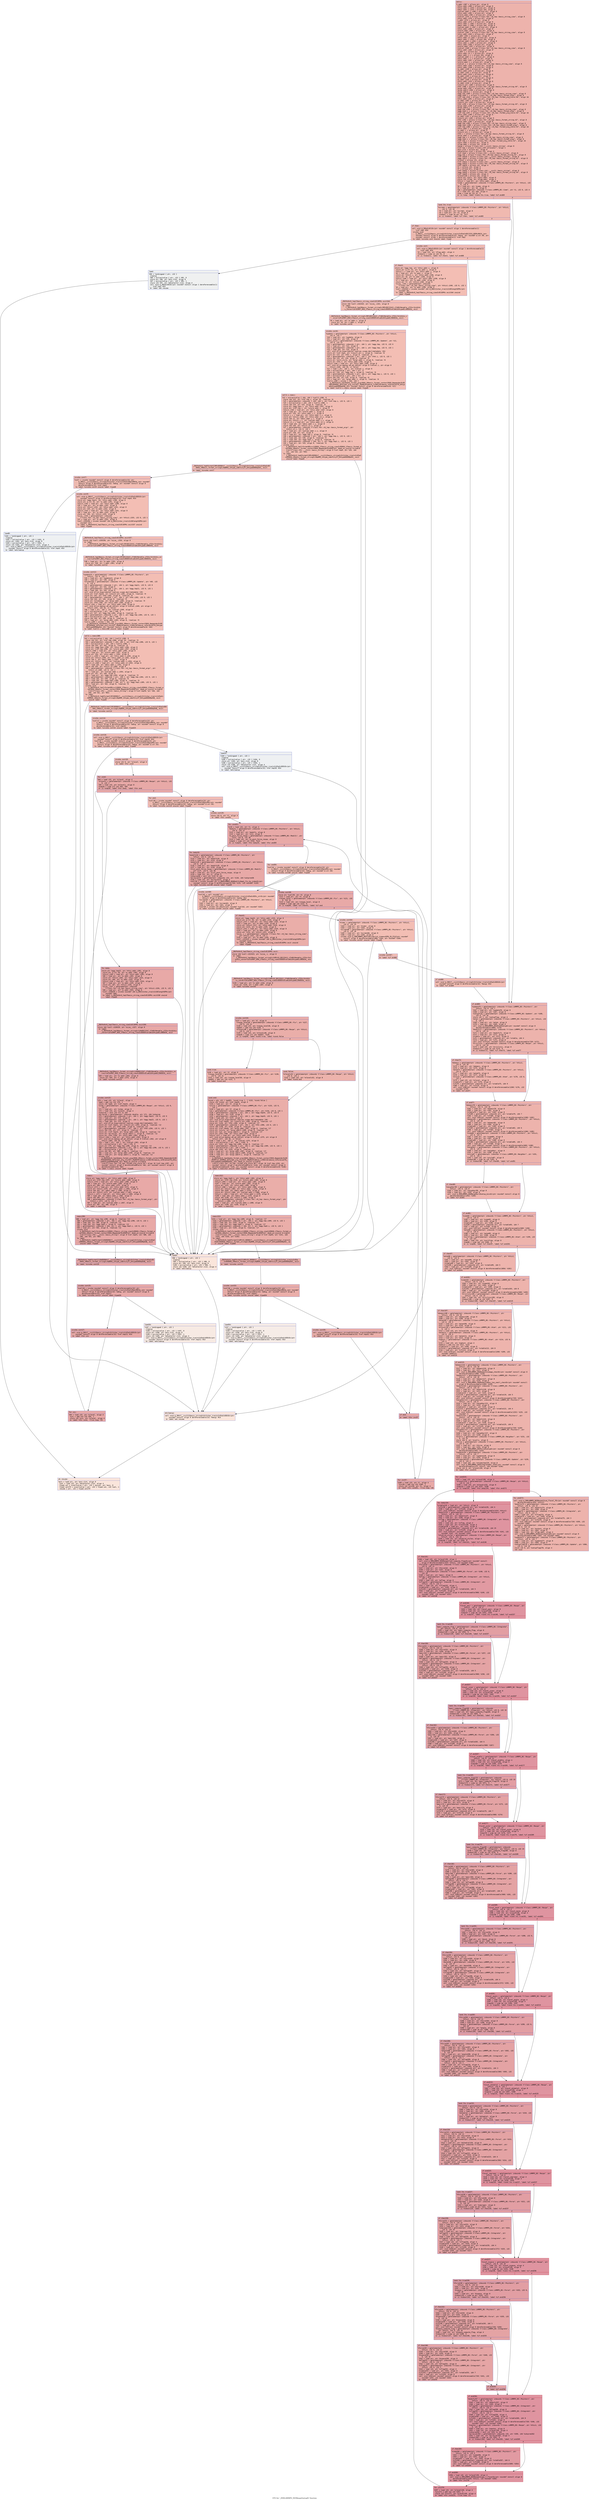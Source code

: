 digraph "CFG for '_ZN9LAMMPS_NS5Respa5setupEi' function" {
	label="CFG for '_ZN9LAMMPS_NS5Respa5setupEi' function";

	Node0x55d0c54bb770 [shape=record,color="#3d50c3ff", style=filled, fillcolor="#d6524470" fontname="Courier",label="{entry:\l|  %.addr.i387 = alloca ptr, align 8\l  %this.addr.i385 = alloca ptr, align 8\l  %this.addr.i.i378 = alloca ptr, align 8\l  %desc.addr.i.i379 = alloca i64, align 8\l  %values.addr.i.i380 = alloca ptr, align 8\l  %this.addr.i381 = alloca ptr, align 8\l  %store.addr.i382 = alloca ptr, align 8\l  %retval.i375 = alloca %\"class.fmt::v9_lmp::basic_string_view\", align 8\l  %this.addr.i376 = alloca ptr, align 8\l  %.addr.i374 = alloca ptr, align 8\l  %this.addr.i372 = alloca ptr, align 8\l  %this.addr.i.i365 = alloca ptr, align 8\l  %desc.addr.i.i366 = alloca i64, align 8\l  %values.addr.i.i367 = alloca ptr, align 8\l  %this.addr.i368 = alloca ptr, align 8\l  %store.addr.i369 = alloca ptr, align 8\l  %retval.i362 = alloca %\"class.fmt::v9_lmp::basic_string_view\", align 8\l  %this.addr.i363 = alloca ptr, align 8\l  %.addr.i361 = alloca ptr, align 8\l  %this.addr.i2.i352 = alloca ptr, align 8\l  %desc.addr.i.i353 = alloca i64, align 8\l  %values.addr.i.i354 = alloca ptr, align 8\l  %this.addr.i.i355 = alloca ptr, align 8\l  %this.addr.i356 = alloca ptr, align 8\l  %store.addr.i357 = alloca ptr, align 8\l  %retval.i349 = alloca %\"class.fmt::v9_lmp::basic_string_view\", align 8\l  %this.addr.i350 = alloca ptr, align 8\l  %.addr.i = alloca ptr, align 8\l  %this.addr.i2.i = alloca ptr, align 8\l  %desc.addr.i.i = alloca i64, align 8\l  %values.addr.i.i = alloca ptr, align 8\l  %this.addr.i.i = alloca ptr, align 8\l  %this.addr.i347 = alloca ptr, align 8\l  %store.addr.i = alloca ptr, align 8\l  %retval.i = alloca %\"class.fmt::v9_lmp::basic_string_view\", align 8\l  %this.addr.i345 = alloca ptr, align 8\l  %this.addr.i338 = alloca ptr, align 8\l  %s.addr.i339 = alloca ptr, align 8\l  %this.addr.i331 = alloca ptr, align 8\l  %s.addr.i332 = alloca ptr, align 8\l  %this.addr.i324 = alloca ptr, align 8\l  %s.addr.i325 = alloca ptr, align 8\l  %this.addr.i319 = alloca ptr, align 8\l  %s.addr.i320 = alloca ptr, align 8\l  %this.addr.i315 = alloca ptr, align 8\l  %s.addr.i316 = alloca ptr, align 8\l  %result.ptr.i305 = alloca ptr, align 8\l  %fmt.i306 = alloca %\"class.fmt::v9_lmp::basic_format_string.44\", align 8\l  %args.addr.i307 = alloca ptr, align 8\l  %args.addr2.i308 = alloca ptr, align 8\l  %args.addr4.i = alloca ptr, align 8\l  %agg.tmp.i309 = alloca %\"class.fmt::v9_lmp::basic_string_view\", align 8\l  %agg.tmp5.i = alloca %\"class.fmt::v9_lmp::basic_format_args\", align 8\l  %ref.tmp.i310 = alloca %\"class.fmt::v9_lmp::format_arg_store.56\", align 16\l  %this.addr.i301 = alloca ptr, align 8\l  %s.addr.i302 = alloca ptr, align 8\l  %result.ptr.i293 = alloca ptr, align 8\l  %fmt.i294 = alloca %\"class.fmt::v9_lmp::basic_format_string.43\", align 8\l  %args.addr.i295 = alloca ptr, align 8\l  %args.addr2.i = alloca ptr, align 8\l  %agg.tmp.i296 = alloca %\"class.fmt::v9_lmp::basic_string_view\", align 8\l  %agg.tmp3.i = alloca %\"class.fmt::v9_lmp::basic_format_args\", align 8\l  %ref.tmp.i297 = alloca %\"class.fmt::v9_lmp::format_arg_store.54\", align 16\l  %this.addr.i290 = alloca ptr, align 8\l  %s.addr.i291 = alloca ptr, align 8\l  %result.ptr.i281 = alloca ptr, align 8\l  %fmt.i282 = alloca %\"class.fmt::v9_lmp::basic_format_string.42\", align 8\l  %args.addr.i283 = alloca ptr, align 8\l  %agg.tmp.i284 = alloca %\"class.fmt::v9_lmp::basic_string_view\", align 8\l  %agg.tmp1.i285 = alloca %\"class.fmt::v9_lmp::basic_format_args\", align 8\l  %ref.tmp.i286 = alloca %\"class.fmt::v9_lmp::format_arg_store.53\", align 16\l  %this.addr.i = alloca ptr, align 8\l  %s.addr.i = alloca ptr, align 8\l  %result.ptr.i = alloca ptr, align 8\l  %fmt.i = alloca %\"class.fmt::v9_lmp::basic_format_string.41\", align 8\l  %args.addr.i = alloca ptr, align 8\l  %agg.tmp.i = alloca %\"class.fmt::v9_lmp::basic_string_view\", align 8\l  %agg.tmp1.i = alloca %\"class.fmt::v9_lmp::basic_format_args\", align 8\l  %ref.tmp.i = alloca %\"class.fmt::v9_lmp::format_arg_store.52\", align 16\l  %this.addr = alloca ptr, align 8\l  %flag.addr = alloca i32, align 4\l  %mesg = alloca %\"class.std::__cxx11::basic_string\", align 8\l  %ref.tmp = alloca %\"class.std::allocator\", align 1\l  %exn.slot = alloca ptr, align 8\l  %ehselector.slot = alloca i32, align 4\l  %ref.tmp4 = alloca %\"class.std::__cxx11::basic_string\", align 8\l  %agg.tmp = alloca %\"class.fmt::v9_lmp::basic_format_string.41\", align 8\l  %ref.tmp10 = alloca %\"class.std::__cxx11::basic_string\", align 8\l  %agg.tmp11 = alloca %\"class.fmt::v9_lmp::basic_format_string.42\", align 8\l  %ilevel = alloca i32, align 4\l  %ref.tmp21 = alloca %\"class.std::__cxx11::basic_string\", align 8\l  %agg.tmp22 = alloca %\"class.fmt::v9_lmp::basic_format_string.43\", align 8\l  %ref.tmp24 = alloca i32, align 4\l  %l = alloca i32, align 4\l  %f = alloca ptr, align 8\l  %ref.tmp42 = alloca %\"class.std::__cxx11::basic_string\", align 8\l  %agg.tmp43 = alloca %\"class.fmt::v9_lmp::basic_format_string.44\", align 8\l  %ref.tmp45 = alloca i32, align 4\l  %ilevel130 = alloca i32, align 4\l  store ptr %this, ptr %this.addr, align 8\l  store i32 %flag, ptr %flag.addr, align 4\l  %this1 = load ptr, ptr %this.addr, align 8\l  %comm = getelementptr inbounds %\"class.LAMMPS_NS::Pointers\", ptr %this1, i32\l... 0, i32 9\l  %0 = load ptr, ptr %comm, align 8\l  %1 = load ptr, ptr %0, align 8\l  %me = getelementptr inbounds %\"class.LAMMPS_NS::Comm\", ptr %1, i32 0, i32 4\l  %2 = load i32, ptr %me, align 4\l  %cmp = icmp eq i32 %2, 0\l  br i1 %cmp, label %land.lhs.true, label %if.end69\l|{<s0>T|<s1>F}}"];
	Node0x55d0c54bb770:s0 -> Node0x55d0c551f910[tooltip="entry -> land.lhs.true\nProbability 37.50%" ];
	Node0x55d0c54bb770:s1 -> Node0x55d0c551f990[tooltip="entry -> if.end69\nProbability 62.50%" ];
	Node0x55d0c551f910 [shape=record,color="#3d50c3ff", style=filled, fillcolor="#de614d70" fontname="Courier",label="{land.lhs.true:\l|  %screen = getelementptr inbounds %\"class.LAMMPS_NS::Pointers\", ptr %this1,\l... i32 0, i32 18\l  %3 = load ptr, ptr %screen, align 8\l  %4 = load ptr, ptr %3, align 8\l  %tobool = icmp ne ptr %4, null\l  br i1 %tobool, label %if.then, label %if.end69\l|{<s0>T|<s1>F}}"];
	Node0x55d0c551f910:s0 -> Node0x55d0c551fd50[tooltip="land.lhs.true -> if.then\nProbability 62.50%" ];
	Node0x55d0c551f910:s1 -> Node0x55d0c551f990[tooltip="land.lhs.true -> if.end69\nProbability 37.50%" ];
	Node0x55d0c551fd50 [shape=record,color="#3d50c3ff", style=filled, fillcolor="#e1675170" fontname="Courier",label="{if.then:\l|  call void @_ZNSaIcEC1Ev(ptr noundef nonnull align 1 dereferenceable(1)\l... %ref.tmp) #14\l  invoke void\l... @_ZNSt7__cxx1112basic_stringIcSt11char_traitsIcESaIcEEC2IS3_EEPKcRKS3_(ptr\l... noundef nonnull align 8 dereferenceable(32) %mesg, ptr noundef @.str.40, ptr\l... noundef nonnull align 1 dereferenceable(1) %ref.tmp)\l          to label %invoke.cont unwind label %lpad\l}"];
	Node0x55d0c551fd50 -> Node0x55d0c551fff0[tooltip="if.then -> invoke.cont\nProbability 100.00%" ];
	Node0x55d0c551fd50 -> Node0x55d0c5520040[tooltip="if.then -> lpad\nProbability 0.00%" ];
	Node0x55d0c551fff0 [shape=record,color="#3d50c3ff", style=filled, fillcolor="#e1675170" fontname="Courier",label="{invoke.cont:\l|  call void @_ZNSaIcED1Ev(ptr noundef nonnull align 1 dereferenceable(1)\l... %ref.tmp) #14\l  %5 = load i32, ptr %flag.addr, align 4\l  %tobool2 = icmp ne i32 %5, 0\l  br i1 %tobool2, label %if.then3, label %if.end68\l|{<s0>T|<s1>F}}"];
	Node0x55d0c551fff0:s0 -> Node0x55d0c5520420[tooltip="invoke.cont -> if.then3\nProbability 62.50%" ];
	Node0x55d0c551fff0:s1 -> Node0x55d0c5520470[tooltip="invoke.cont -> if.end68\nProbability 37.50%" ];
	Node0x55d0c5520420 [shape=record,color="#3d50c3ff", style=filled, fillcolor="#e36c5570" fontname="Courier",label="{if.then3:\l|  store ptr %agg.tmp, ptr %this.addr.i, align 8\l  store ptr @.str.41, ptr %s.addr.i, align 8\l  %this1.i = load ptr, ptr %this.addr.i, align 8\l  %6 = load ptr, ptr %s.addr.i, align 8\l  store ptr %this1.i, ptr %this.addr.i338, align 8\l  store ptr %6, ptr %s.addr.i339, align 8\l  %this1.i340 = load ptr, ptr %this.addr.i338, align 8\l  %7 = load ptr, ptr %s.addr.i339, align 8\l  store ptr %7, ptr %this1.i340, align 8\l  %size_.i341 = getelementptr inbounds\l... %\"class.fmt::v9_lmp::basic_string_view\", ptr %this1.i340, i32 0, i32 1\l  %8 = load ptr, ptr %s.addr.i339, align 8\l  %call.i342343 = invoke noundef i64 @_ZNSt11char_traitsIcE6lengthEPKc(ptr\l... noundef %8)\l          to label %_ZN3fmt6v9_lmp17basic_string_viewIcEC2EPKc.exit344 unwind\l... label %lpad5\l}"];
	Node0x55d0c5520420 -> Node0x55d0c5520cf0[tooltip="if.then3 -> _ZN3fmt6v9_lmp17basic_string_viewIcEC2EPKc.exit344\nProbability 100.00%" ];
	Node0x55d0c5520420 -> Node0x55d0c5520dd0[tooltip="if.then3 -> lpad5\nProbability 0.00%" ];
	Node0x55d0c5520cf0 [shape=record,color="#3d50c3ff", style=filled, fillcolor="#e36c5570" fontname="Courier",label="{_ZN3fmt6v9_lmp17basic_string_viewIcEC2EPKc.exit344:\l|  store i64 %call.i342343, ptr %size_.i341, align 8\l  br label\l... %_ZN3fmt6v9_lmp19basic_format_stringIcJRPcEEC2IA22_cTnNSt9enable_ifIXsr3std14i\l...s_convertibleIRKT_NS0_17basic_string_viewIcEEEE5valueEiE4typeELi0EEESA_.exit\l}"];
	Node0x55d0c5520cf0 -> Node0x55d0c5521070[tooltip="_ZN3fmt6v9_lmp17basic_string_viewIcEC2EPKc.exit344 -> _ZN3fmt6v9_lmp19basic_format_stringIcJRPcEEC2IA22_cTnNSt9enable_ifIXsr3std14is_convertibleIRKT_NS0_17basic_string_viewIcEEEE5valueEiE4typeELi0EEESA_.exit\nProbability 100.00%" ];
	Node0x55d0c5521070 [shape=record,color="#3d50c3ff", style=filled, fillcolor="#e36c5570" fontname="Courier",label="{_ZN3fmt6v9_lmp19basic_format_stringIcJRPcEEC2IA22_cTnNSt9enable_ifIXsr3std14is_c\l...onvertibleIRKT_NS0_17basic_string_viewIcEEEE5valueEiE4typeELi0EEESA_.exit:\l|  %9 = load ptr, ptr %s.addr.i, align 8\l  store ptr %9, ptr %.addr.i, align 8\l  br label %invoke.cont6\l}"];
	Node0x55d0c5521070 -> Node0x55d0c5521470[tooltip="_ZN3fmt6v9_lmp19basic_format_stringIcJRPcEEC2IA22_cTnNSt9enable_ifIXsr3std14is_convertibleIRKT_NS0_17basic_string_viewIcEEEE5valueEiE4typeELi0EEESA_.exit -> invoke.cont6\nProbability 100.00%" ];
	Node0x55d0c5521470 [shape=record,color="#3d50c3ff", style=filled, fillcolor="#e36c5570" fontname="Courier",label="{invoke.cont6:\l|  %update = getelementptr inbounds %\"class.LAMMPS_NS::Pointers\", ptr %this1,\l... i32 0, i32 7\l  %10 = load ptr, ptr %update, align 8\l  %11 = load ptr, ptr %10, align 8\l  %unit_style = getelementptr inbounds %\"class.LAMMPS_NS::Update\", ptr %11,\l... i32 0, i32 23\l  %12 = getelementptr inbounds \{ ptr, i64 \}, ptr %agg.tmp, i32 0, i32 0\l  %13 = load ptr, ptr %12, align 8\l  %14 = getelementptr inbounds \{ ptr, i64 \}, ptr %agg.tmp, i32 0, i32 1\l  %15 = load i64, ptr %14, align 8\l  call void @llvm.experimental.noalias.scope.decl(metadata !26)\l  store ptr %ref.tmp4, ptr %result.ptr.i, align 8, !noalias !6\l  store ptr %13, ptr %fmt.i, align 8, !noalias !6\l  %16 = getelementptr inbounds \{ ptr, i64 \}, ptr %fmt.i, i32 0, i32 1\l  store i64 %15, ptr %16, align 8, !noalias !6\l  store ptr %unit_style, ptr %args.addr.i, align 8, !noalias !6\l  store ptr %fmt.i, ptr %this.addr.i345, align 8\l  %this1.i346 = load ptr, ptr %this.addr.i345, align 8\l  call void @llvm.memcpy.p0.p0.i64(ptr align 8 %retval.i, ptr align 8\l... %this1.i346, i64 16, i1 false)\l  %17 = load \{ ptr, i64 \}, ptr %retval.i, align 8\l  %18 = extractvalue \{ ptr, i64 \} %17, 0\l  store ptr %18, ptr %agg.tmp.i, align 8, !noalias !6\l  %19 = getelementptr inbounds \{ ptr, i64 \}, ptr %agg.tmp.i, i32 0, i32 1\l  %20 = extractvalue \{ ptr, i64 \} %17, 1\l  store i64 %20, ptr %19, align 8, !noalias !6\l  %21 = load ptr, ptr %args.addr.i, align 8, !noalias !6\l  %call2.i280 = invoke \{ i64, i64 \}\l... @_ZN3fmt6v9_lmp16make_format_argsINS0_20basic_format_contextINS0_8appenderEcEE\l...JRPcEEENS0_16format_arg_storeIT_JDpNSt9remove_cvINSt16remove_referenceIT0_E4typ\l...eEE4typeEEEEDpOSB_(ptr noundef nonnull align 8 dereferenceable(8) %21)\l          to label %call2.i.noexc unwind label %lpad5\l}"];
	Node0x55d0c5521470 -> Node0x55d0c5522d80[tooltip="invoke.cont6 -> call2.i.noexc\nProbability 100.00%" ];
	Node0x55d0c5521470 -> Node0x55d0c5520dd0[tooltip="invoke.cont6 -> lpad5\nProbability 0.00%" ];
	Node0x55d0c5522d80 [shape=record,color="#3d50c3ff", style=filled, fillcolor="#e36c5570" fontname="Courier",label="{call2.i.noexc:\l|  %22 = extractvalue \{ i64, i64 \} %call2.i280, 0\l  store i64 %22, ptr %ref.tmp.i, align 16, !noalias !6\l  %23 = getelementptr inbounds \{ i64, i64 \}, ptr %ref.tmp.i, i32 0, i32 1\l  %24 = extractvalue \{ i64, i64 \} %call2.i280, 1\l  store i64 %24, ptr %23, align 8, !noalias !6\l  store ptr %agg.tmp1.i, ptr %this.addr.i347, align 8\l  store ptr %ref.tmp.i, ptr %store.addr.i, align 8\l  %this1.i348 = load ptr, ptr %this.addr.i347, align 8\l  %25 = load ptr, ptr %store.addr.i, align 8\l  store ptr %25, ptr %this.addr.i.i, align 8\l  %this1.i.i = load ptr, ptr %this.addr.i.i, align 8\l  store ptr %this1.i348, ptr %this.addr.i2.i, align 8\l  store i64 12, ptr %desc.addr.i.i, align 8\l  store ptr %this1.i.i, ptr %values.addr.i.i, align 8\l  %this1.i3.i = load ptr, ptr %this.addr.i2.i, align 8\l  %26 = load i64, ptr %desc.addr.i.i, align 8\l  store i64 %26, ptr %this1.i3.i, align 8\l  %27 = getelementptr inbounds %\"class.fmt::v9_lmp::basic_format_args\", ptr\l... %this1.i3.i, i32 0, i32 1\l  %28 = load ptr, ptr %values.addr.i.i, align 8\l  store ptr %28, ptr %27, align 8\l  %29 = load ptr, ptr %agg.tmp.i, align 8, !noalias !6\l  %30 = getelementptr inbounds \{ ptr, i64 \}, ptr %agg.tmp.i, i32 0, i32 1\l  %31 = load i64, ptr %30, align 8, !noalias !6\l  %32 = load i64, ptr %agg.tmp1.i, align 8, !noalias !6\l  %33 = getelementptr inbounds \{ i64, ptr \}, ptr %agg.tmp1.i, i32 0, i32 1\l  %34 = load ptr, ptr %33, align 8, !noalias !6\l  invoke void\l... @_ZN3fmt6v9_lmp7vformatB5cxx11ENS0_17basic_string_viewIcEENS0_17basic_format_a\l...rgsINS0_20basic_format_contextINS0_8appenderEcEEEE(ptr dead_on_unwind writable\l... sret(%\"class.std::__cxx11::basic_string\") align 8 %ref.tmp4, ptr %29, i64\l... %31, i64 %32, ptr %34)\l          to label\l... %_ZN3fmt6v9_lmp6formatIJRPcEEENSt7__cxx1112basic_stringIcSt11char_traitsIcESaI\l...cEEENS0_19basic_format_stringIcJDpNS0_13type_identityIT_E4typeEEEEDpOSC_.exit\l... unwind label %lpad5\l}"];
	Node0x55d0c5522d80 -> Node0x55d0c5523f80[tooltip="call2.i.noexc -> _ZN3fmt6v9_lmp6formatIJRPcEEENSt7__cxx1112basic_stringIcSt11char_traitsIcESaIcEEENS0_19basic_format_stringIcJDpNS0_13type_identityIT_E4typeEEEEDpOSC_.exit\nProbability 100.00%" ];
	Node0x55d0c5522d80 -> Node0x55d0c5520dd0[tooltip="call2.i.noexc -> lpad5\nProbability 0.00%" ];
	Node0x55d0c5523f80 [shape=record,color="#3d50c3ff", style=filled, fillcolor="#e36c5570" fontname="Courier",label="{_ZN3fmt6v9_lmp6formatIJRPcEEENSt7__cxx1112basic_stringIcSt11char_traitsIcESaIcEE\l...ENS0_19basic_format_stringIcJDpNS0_13type_identityIT_E4typeEEEEDpOSC_.exit:\l|  br label %invoke.cont7\l}"];
	Node0x55d0c5523f80 -> Node0x55d0c55242d0[tooltip="_ZN3fmt6v9_lmp6formatIJRPcEEENSt7__cxx1112basic_stringIcSt11char_traitsIcESaIcEEENS0_19basic_format_stringIcJDpNS0_13type_identityIT_E4typeEEEEDpOSC_.exit -> invoke.cont7\nProbability 100.00%" ];
	Node0x55d0c55242d0 [shape=record,color="#3d50c3ff", style=filled, fillcolor="#e36c5570" fontname="Courier",label="{invoke.cont7:\l|  %call = invoke noundef nonnull align 8 dereferenceable(32) ptr\l... @_ZNSt7__cxx1112basic_stringIcSt11char_traitsIcESaIcEEpLERKS4_(ptr noundef\l... nonnull align 8 dereferenceable(32) %mesg, ptr noundef nonnull align 8\l... dereferenceable(32) %ref.tmp4)\l          to label %invoke.cont9 unwind label %lpad8\l}"];
	Node0x55d0c55242d0 -> Node0x55d0c55243e0[tooltip="invoke.cont7 -> invoke.cont9\nProbability 100.00%" ];
	Node0x55d0c55242d0 -> Node0x55d0c5524460[tooltip="invoke.cont7 -> lpad8\nProbability 0.00%" ];
	Node0x55d0c55243e0 [shape=record,color="#3d50c3ff", style=filled, fillcolor="#e36c5570" fontname="Courier",label="{invoke.cont9:\l|  call void @_ZNSt7__cxx1112basic_stringIcSt11char_traitsIcESaIcEED1Ev(ptr\l... noundef nonnull align 8 dereferenceable(32) %ref.tmp4) #14\l  store ptr %agg.tmp11, ptr %this.addr.i290, align 8\l  store ptr @.str.42, ptr %s.addr.i291, align 8\l  %this1.i292 = load ptr, ptr %this.addr.i290, align 8\l  %35 = load ptr, ptr %s.addr.i291, align 8\l  store ptr %this1.i292, ptr %this.addr.i331, align 8\l  store ptr %35, ptr %s.addr.i332, align 8\l  %this1.i333 = load ptr, ptr %this.addr.i331, align 8\l  %36 = load ptr, ptr %s.addr.i332, align 8\l  store ptr %36, ptr %this1.i333, align 8\l  %size_.i334 = getelementptr inbounds\l... %\"class.fmt::v9_lmp::basic_string_view\", ptr %this1.i333, i32 0, i32 1\l  %37 = load ptr, ptr %s.addr.i332, align 8\l  %call.i335336 = invoke noundef i64 @_ZNSt11char_traitsIcE6lengthEPKc(ptr\l... noundef %37)\l          to label %_ZN3fmt6v9_lmp17basic_string_viewIcEC2EPKc.exit337 unwind\l... label %lpad5\l}"];
	Node0x55d0c55243e0 -> Node0x55d0c5524390[tooltip="invoke.cont9 -> _ZN3fmt6v9_lmp17basic_string_viewIcEC2EPKc.exit337\nProbability 100.00%" ];
	Node0x55d0c55243e0 -> Node0x55d0c5520dd0[tooltip="invoke.cont9 -> lpad5\nProbability 0.00%" ];
	Node0x55d0c5524390 [shape=record,color="#3d50c3ff", style=filled, fillcolor="#e36c5570" fontname="Courier",label="{_ZN3fmt6v9_lmp17basic_string_viewIcEC2EPKc.exit337:\l|  store i64 %call.i335336, ptr %size_.i334, align 8\l  br label\l... %_ZN3fmt6v9_lmp19basic_format_stringIcJRlEEC2IA22_cTnNSt9enable_ifIXsr3std14is\l..._convertibleIRKT_NS0_17basic_string_viewIcEEEE5valueEiE4typeELi0EEES9_.exit\l}"];
	Node0x55d0c5524390 -> Node0x55d0c55250e0[tooltip="_ZN3fmt6v9_lmp17basic_string_viewIcEC2EPKc.exit337 -> _ZN3fmt6v9_lmp19basic_format_stringIcJRlEEC2IA22_cTnNSt9enable_ifIXsr3std14is_convertibleIRKT_NS0_17basic_string_viewIcEEEE5valueEiE4typeELi0EEES9_.exit\nProbability 100.00%" ];
	Node0x55d0c55250e0 [shape=record,color="#3d50c3ff", style=filled, fillcolor="#e36c5570" fontname="Courier",label="{_ZN3fmt6v9_lmp19basic_format_stringIcJRlEEC2IA22_cTnNSt9enable_ifIXsr3std14is_co\l...nvertibleIRKT_NS0_17basic_string_viewIcEEEE5valueEiE4typeELi0EEES9_.exit:\l|  %38 = load ptr, ptr %s.addr.i291, align 8\l  store ptr %38, ptr %.addr.i361, align 8\l  br label %invoke.cont12\l}"];
	Node0x55d0c55250e0 -> Node0x55d0c5525380[tooltip="_ZN3fmt6v9_lmp19basic_format_stringIcJRlEEC2IA22_cTnNSt9enable_ifIXsr3std14is_convertibleIRKT_NS0_17basic_string_viewIcEEEE5valueEiE4typeELi0EEES9_.exit -> invoke.cont12\nProbability 100.00%" ];
	Node0x55d0c5525380 [shape=record,color="#3d50c3ff", style=filled, fillcolor="#e36c5570" fontname="Courier",label="{invoke.cont12:\l|  %update13 = getelementptr inbounds %\"class.LAMMPS_NS::Pointers\", ptr\l... %this1, i32 0, i32 7\l  %39 = load ptr, ptr %update13, align 8\l  %40 = load ptr, ptr %39, align 8\l  %ntimestep = getelementptr inbounds %\"class.LAMMPS_NS::Update\", ptr %40, i32\l... 0, i32 4\l  %41 = getelementptr inbounds \{ ptr, i64 \}, ptr %agg.tmp11, i32 0, i32 0\l  %42 = load ptr, ptr %41, align 8\l  %43 = getelementptr inbounds \{ ptr, i64 \}, ptr %agg.tmp11, i32 0, i32 1\l  %44 = load i64, ptr %43, align 8\l  call void @llvm.experimental.noalias.scope.decl(metadata !29)\l  store ptr %ref.tmp10, ptr %result.ptr.i281, align 8, !noalias !9\l  store ptr %42, ptr %fmt.i282, align 8, !noalias !9\l  %45 = getelementptr inbounds \{ ptr, i64 \}, ptr %fmt.i282, i32 0, i32 1\l  store i64 %44, ptr %45, align 8, !noalias !9\l  store ptr %ntimestep, ptr %args.addr.i283, align 8, !noalias !9\l  store ptr %fmt.i282, ptr %this.addr.i350, align 8\l  %this1.i351 = load ptr, ptr %this.addr.i350, align 8\l  call void @llvm.memcpy.p0.p0.i64(ptr align 8 %retval.i349, ptr align 8\l... %this1.i351, i64 16, i1 false)\l  %46 = load \{ ptr, i64 \}, ptr %retval.i349, align 8\l  %47 = extractvalue \{ ptr, i64 \} %46, 0\l  store ptr %47, ptr %agg.tmp.i284, align 8, !noalias !9\l  %48 = getelementptr inbounds \{ ptr, i64 \}, ptr %agg.tmp.i284, i32 0, i32 1\l  %49 = extractvalue \{ ptr, i64 \} %46, 1\l  store i64 %49, ptr %48, align 8, !noalias !9\l  %50 = load ptr, ptr %args.addr.i283, align 8, !noalias !9\l  %call2.i289 = invoke \{ i64, i64 \}\l... @_ZN3fmt6v9_lmp16make_format_argsINS0_20basic_format_contextINS0_8appenderEcEE\l...JRlEEENS0_16format_arg_storeIT_JDpNSt9remove_cvINSt16remove_referenceIT0_E4type\l...EE4typeEEEEDpOSA_(ptr noundef nonnull align 8 dereferenceable(8) %50)\l          to label %call2.i.noexc288 unwind label %lpad5\l}"];
	Node0x55d0c5525380 -> Node0x55d0c5527390[tooltip="invoke.cont12 -> call2.i.noexc288\nProbability 100.00%" ];
	Node0x55d0c5525380 -> Node0x55d0c5520dd0[tooltip="invoke.cont12 -> lpad5\nProbability 0.00%" ];
	Node0x55d0c5527390 [shape=record,color="#3d50c3ff", style=filled, fillcolor="#e36c5570" fontname="Courier",label="{call2.i.noexc288:\l|  %51 = extractvalue \{ i64, i64 \} %call2.i289, 0\l  store i64 %51, ptr %ref.tmp.i286, align 16, !noalias !9\l  %52 = getelementptr inbounds \{ i64, i64 \}, ptr %ref.tmp.i286, i32 0, i32 1\l  %53 = extractvalue \{ i64, i64 \} %call2.i289, 1\l  store i64 %53, ptr %52, align 8, !noalias !9\l  store ptr %agg.tmp1.i285, ptr %this.addr.i356, align 8\l  store ptr %ref.tmp.i286, ptr %store.addr.i357, align 8\l  %this1.i358 = load ptr, ptr %this.addr.i356, align 8\l  %54 = load ptr, ptr %store.addr.i357, align 8\l  store ptr %54, ptr %this.addr.i.i355, align 8\l  %this1.i.i359 = load ptr, ptr %this.addr.i.i355, align 8\l  store ptr %this1.i358, ptr %this.addr.i2.i352, align 8\l  store i64 3, ptr %desc.addr.i.i353, align 8\l  store ptr %this1.i.i359, ptr %values.addr.i.i354, align 8\l  %this1.i3.i360 = load ptr, ptr %this.addr.i2.i352, align 8\l  %55 = load i64, ptr %desc.addr.i.i353, align 8\l  store i64 %55, ptr %this1.i3.i360, align 8\l  %56 = getelementptr inbounds %\"class.fmt::v9_lmp::basic_format_args\", ptr\l... %this1.i3.i360, i32 0, i32 1\l  %57 = load ptr, ptr %values.addr.i.i354, align 8\l  store ptr %57, ptr %56, align 8\l  %58 = load ptr, ptr %agg.tmp.i284, align 8, !noalias !9\l  %59 = getelementptr inbounds \{ ptr, i64 \}, ptr %agg.tmp.i284, i32 0, i32 1\l  %60 = load i64, ptr %59, align 8, !noalias !9\l  %61 = load i64, ptr %agg.tmp1.i285, align 8, !noalias !9\l  %62 = getelementptr inbounds \{ i64, ptr \}, ptr %agg.tmp1.i285, i32 0, i32 1\l  %63 = load ptr, ptr %62, align 8, !noalias !9\l  invoke void\l... @_ZN3fmt6v9_lmp7vformatB5cxx11ENS0_17basic_string_viewIcEENS0_17basic_format_a\l...rgsINS0_20basic_format_contextINS0_8appenderEcEEEE(ptr dead_on_unwind writable\l... sret(%\"class.std::__cxx11::basic_string\") align 8 %ref.tmp10, ptr %58, i64\l... %60, i64 %61, ptr %63)\l          to label\l... %_ZN3fmt6v9_lmp6formatIJRlEEENSt7__cxx1112basic_stringIcSt11char_traitsIcESaIc\l...EEENS0_19basic_format_stringIcJDpNS0_13type_identityIT_E4typeEEEEDpOSB_.exit\l... unwind label %lpad5\l}"];
	Node0x55d0c5527390 -> Node0x55d0c5528700[tooltip="call2.i.noexc288 -> _ZN3fmt6v9_lmp6formatIJRlEEENSt7__cxx1112basic_stringIcSt11char_traitsIcESaIcEEENS0_19basic_format_stringIcJDpNS0_13type_identityIT_E4typeEEEEDpOSB_.exit\nProbability 100.00%" ];
	Node0x55d0c5527390 -> Node0x55d0c5520dd0[tooltip="call2.i.noexc288 -> lpad5\nProbability 0.00%" ];
	Node0x55d0c5528700 [shape=record,color="#3d50c3ff", style=filled, fillcolor="#e36c5570" fontname="Courier",label="{_ZN3fmt6v9_lmp6formatIJRlEEENSt7__cxx1112basic_stringIcSt11char_traitsIcESaIcEEE\l...NS0_19basic_format_stringIcJDpNS0_13type_identityIT_E4typeEEEEDpOSB_.exit:\l|  br label %invoke.cont14\l}"];
	Node0x55d0c5528700 -> Node0x55d0c5528a50[tooltip="_ZN3fmt6v9_lmp6formatIJRlEEENSt7__cxx1112basic_stringIcSt11char_traitsIcESaIcEEENS0_19basic_format_stringIcJDpNS0_13type_identityIT_E4typeEEEEDpOSB_.exit -> invoke.cont14\nProbability 100.00%" ];
	Node0x55d0c5528a50 [shape=record,color="#3d50c3ff", style=filled, fillcolor="#e36c5570" fontname="Courier",label="{invoke.cont14:\l|  %call17 = invoke noundef nonnull align 8 dereferenceable(32) ptr\l... @_ZNSt7__cxx1112basic_stringIcSt11char_traitsIcESaIcEEpLERKS4_(ptr noundef\l... nonnull align 8 dereferenceable(32) %mesg, ptr noundef nonnull align 8\l... dereferenceable(32) %ref.tmp10)\l          to label %invoke.cont16 unwind label %lpad15\l}"];
	Node0x55d0c5528a50 -> Node0x55d0c5528b60[tooltip="invoke.cont14 -> invoke.cont16\nProbability 100.00%" ];
	Node0x55d0c5528a50 -> Node0x55d0c5528bb0[tooltip="invoke.cont14 -> lpad15\nProbability 0.00%" ];
	Node0x55d0c5528b60 [shape=record,color="#3d50c3ff", style=filled, fillcolor="#e36c5570" fontname="Courier",label="{invoke.cont16:\l|  call void @_ZNSt7__cxx1112basic_stringIcSt11char_traitsIcESaIcEED1Ev(ptr\l... noundef nonnull align 8 dereferenceable(32) %ref.tmp10) #14\l  %call19 = invoke noundef nonnull align 8 dereferenceable(32) ptr\l... @_ZNSt7__cxx1112basic_stringIcSt11char_traitsIcESaIcEEpLEPKc(ptr noundef\l... nonnull align 8 dereferenceable(32) %mesg, ptr noundef @.str.43)\l          to label %invoke.cont18 unwind label %lpad5\l}"];
	Node0x55d0c5528b60 -> Node0x55d0c5528ee0[tooltip="invoke.cont16 -> invoke.cont18\nProbability 100.00%" ];
	Node0x55d0c5528b60 -> Node0x55d0c5520dd0[tooltip="invoke.cont16 -> lpad5\nProbability 0.00%" ];
	Node0x55d0c5528ee0 [shape=record,color="#3d50c3ff", style=filled, fillcolor="#e36c5570" fontname="Courier",label="{invoke.cont18:\l|  store i32 0, ptr %ilevel, align 4\l  br label %for.cond\l}"];
	Node0x55d0c5528ee0 -> Node0x55d0c5528b10[tooltip="invoke.cont18 -> for.cond\nProbability 100.00%" ];
	Node0x55d0c5528b10 [shape=record,color="#3d50c3ff", style=filled, fillcolor="#ca3b3770" fontname="Courier",label="{for.cond:\l|  %64 = load i32, ptr %ilevel, align 4\l  %nlevels = getelementptr inbounds %\"class.LAMMPS_NS::Respa\", ptr %this1, i32\l... 0, i32 1\l  %65 = load i32, ptr %nlevels, align 8\l  %cmp20 = icmp slt i32 %64, %65\l  br i1 %cmp20, label %for.body, label %for.end\l|{<s0>T|<s1>F}}"];
	Node0x55d0c5528b10:s0 -> Node0x55d0c55293c0[tooltip="for.cond -> for.body\nProbability 96.88%" ];
	Node0x55d0c5528b10:s1 -> Node0x55d0c5529440[tooltip="for.cond -> for.end\nProbability 3.12%" ];
	Node0x55d0c55293c0 [shape=record,color="#3d50c3ff", style=filled, fillcolor="#ca3b3770" fontname="Courier",label="{for.body:\l|  store ptr %agg.tmp22, ptr %this.addr.i301, align 8\l  store ptr @.str.44, ptr %s.addr.i302, align 8\l  %this1.i303 = load ptr, ptr %this.addr.i301, align 8\l  %66 = load ptr, ptr %s.addr.i302, align 8\l  store ptr %this1.i303, ptr %this.addr.i324, align 8\l  store ptr %66, ptr %s.addr.i325, align 8\l  %this1.i326 = load ptr, ptr %this.addr.i324, align 8\l  %67 = load ptr, ptr %s.addr.i325, align 8\l  store ptr %67, ptr %this1.i326, align 8\l  %size_.i327 = getelementptr inbounds\l... %\"class.fmt::v9_lmp::basic_string_view\", ptr %this1.i326, i32 0, i32 1\l  %68 = load ptr, ptr %s.addr.i325, align 8\l  %call.i328329 = invoke noundef i64 @_ZNSt11char_traitsIcE6lengthEPKc(ptr\l... noundef %68)\l          to label %_ZN3fmt6v9_lmp17basic_string_viewIcEC2EPKc.exit330 unwind\l... label %lpad5\l}"];
	Node0x55d0c55293c0 -> Node0x55d0c5529c70[tooltip="for.body -> _ZN3fmt6v9_lmp17basic_string_viewIcEC2EPKc.exit330\nProbability 100.00%" ];
	Node0x55d0c55293c0 -> Node0x55d0c5520dd0[tooltip="for.body -> lpad5\nProbability 0.00%" ];
	Node0x55d0c5529c70 [shape=record,color="#3d50c3ff", style=filled, fillcolor="#ca3b3770" fontname="Courier",label="{_ZN3fmt6v9_lmp17basic_string_viewIcEC2EPKc.exit330:\l|  store i64 %call.i328329, ptr %size_.i327, align 8\l  br label\l... %_ZN3fmt6v9_lmp19basic_format_stringIcJiRdEEC2IA7_cTnNSt9enable_ifIXsr3std14is\l..._convertibleIRKT_NS0_17basic_string_viewIcEEEE5valueEiE4typeELi0EEES9_.exit\l}"];
	Node0x55d0c5529c70 -> Node0x55d0c5529fb0[tooltip="_ZN3fmt6v9_lmp17basic_string_viewIcEC2EPKc.exit330 -> _ZN3fmt6v9_lmp19basic_format_stringIcJiRdEEC2IA7_cTnNSt9enable_ifIXsr3std14is_convertibleIRKT_NS0_17basic_string_viewIcEEEE5valueEiE4typeELi0EEES9_.exit\nProbability 100.00%" ];
	Node0x55d0c5529fb0 [shape=record,color="#3d50c3ff", style=filled, fillcolor="#ca3b3770" fontname="Courier",label="{_ZN3fmt6v9_lmp19basic_format_stringIcJiRdEEC2IA7_cTnNSt9enable_ifIXsr3std14is_co\l...nvertibleIRKT_NS0_17basic_string_viewIcEEEE5valueEiE4typeELi0EEES9_.exit:\l|  %69 = load ptr, ptr %s.addr.i302, align 8\l  store ptr %69, ptr %.addr.i374, align 8\l  br label %invoke.cont23\l}"];
	Node0x55d0c5529fb0 -> Node0x55d0c552a300[tooltip="_ZN3fmt6v9_lmp19basic_format_stringIcJiRdEEC2IA7_cTnNSt9enable_ifIXsr3std14is_convertibleIRKT_NS0_17basic_string_viewIcEEEE5valueEiE4typeELi0EEES9_.exit -> invoke.cont23\nProbability 100.00%" ];
	Node0x55d0c552a300 [shape=record,color="#3d50c3ff", style=filled, fillcolor="#ca3b3770" fontname="Courier",label="{invoke.cont23:\l|  %70 = load i32, ptr %ilevel, align 4\l  %add = add nsw i32 %70, 1\l  store i32 %add, ptr %ref.tmp24, align 4\l  %step = getelementptr inbounds %\"class.LAMMPS_NS::Respa\", ptr %this1, i32 0,\l... i32 2\l  %71 = load ptr, ptr %step, align 8\l  %72 = load i32, ptr %ilevel, align 4\l  %idxprom = sext i32 %72 to i64\l  %arrayidx = getelementptr inbounds double, ptr %71, i64 %idxprom\l  %73 = getelementptr inbounds \{ ptr, i64 \}, ptr %agg.tmp22, i32 0, i32 0\l  %74 = load ptr, ptr %73, align 8\l  %75 = getelementptr inbounds \{ ptr, i64 \}, ptr %agg.tmp22, i32 0, i32 1\l  %76 = load i64, ptr %75, align 8\l  call void @llvm.experimental.noalias.scope.decl(metadata !32)\l  store ptr %ref.tmp21, ptr %result.ptr.i293, align 8, !noalias !12\l  store ptr %74, ptr %fmt.i294, align 8, !noalias !12\l  %77 = getelementptr inbounds \{ ptr, i64 \}, ptr %fmt.i294, i32 0, i32 1\l  store i64 %76, ptr %77, align 8, !noalias !12\l  store ptr %ref.tmp24, ptr %args.addr.i295, align 8, !noalias !12\l  store ptr %arrayidx, ptr %args.addr2.i, align 8, !noalias !12\l  store ptr %fmt.i294, ptr %this.addr.i363, align 8\l  %this1.i364 = load ptr, ptr %this.addr.i363, align 8\l  call void @llvm.memcpy.p0.p0.i64(ptr align 8 %retval.i362, ptr align 8\l... %this1.i364, i64 16, i1 false)\l  %78 = load \{ ptr, i64 \}, ptr %retval.i362, align 8\l  %79 = extractvalue \{ ptr, i64 \} %78, 0\l  store ptr %79, ptr %agg.tmp.i296, align 8, !noalias !12\l  %80 = getelementptr inbounds \{ ptr, i64 \}, ptr %agg.tmp.i296, i32 0, i32 1\l  %81 = extractvalue \{ ptr, i64 \} %78, 1\l  store i64 %81, ptr %80, align 8, !noalias !12\l  %82 = load ptr, ptr %args.addr.i295, align 8, !noalias !12\l  %83 = load ptr, ptr %args.addr2.i, align 8, !noalias !12\l  invoke void\l... @_ZN3fmt6v9_lmp16make_format_argsINS0_20basic_format_contextINS0_8appenderEcEE\l...JRiRdEEENS0_16format_arg_storeIT_JDpNSt9remove_cvINSt16remove_referenceIT0_E4ty\l...peEE4typeEEEEDpOSB_(ptr dead_on_unwind writable\l... sret(%\"class.fmt::v9_lmp::format_arg_store.54\") align 16 %ref.tmp.i297, ptr\l... noundef nonnull align 4 dereferenceable(4) %82, ptr noundef nonnull align 8\l... dereferenceable(8) %83)\l          to label %.noexc unwind label %lpad5\l}"];
	Node0x55d0c552a300 -> Node0x55d0c552bee0[tooltip="invoke.cont23 -> .noexc\nProbability 100.00%" ];
	Node0x55d0c552a300 -> Node0x55d0c5520dd0[tooltip="invoke.cont23 -> lpad5\nProbability 0.00%" ];
	Node0x55d0c552bee0 [shape=record,color="#3d50c3ff", style=filled, fillcolor="#ca3b3770" fontname="Courier",label="{.noexc:\l|  store ptr %agg.tmp3.i, ptr %this.addr.i368, align 8\l  store ptr %ref.tmp.i297, ptr %store.addr.i369, align 8\l  %this1.i370 = load ptr, ptr %this.addr.i368, align 8\l  %84 = load ptr, ptr %store.addr.i369, align 8\l  store ptr %84, ptr %this.addr.i372, align 8\l  %this1.i373 = load ptr, ptr %this.addr.i372, align 8\l  store ptr %this1.i370, ptr %this.addr.i.i365, align 8\l  store i64 161, ptr %desc.addr.i.i366, align 8\l  store ptr %this1.i373, ptr %values.addr.i.i367, align 8\l  %this1.i.i371 = load ptr, ptr %this.addr.i.i365, align 8\l  %85 = load i64, ptr %desc.addr.i.i366, align 8\l  store i64 %85, ptr %this1.i.i371, align 8\l  %86 = getelementptr inbounds %\"class.fmt::v9_lmp::basic_format_args\", ptr\l... %this1.i.i371, i32 0, i32 1\l  %87 = load ptr, ptr %values.addr.i.i367, align 8\l  store ptr %87, ptr %86, align 8\l  br label %.noexc299\l}"];
	Node0x55d0c552bee0 -> Node0x55d0c552cb80[tooltip=".noexc -> .noexc299\nProbability 100.00%" ];
	Node0x55d0c552cb80 [shape=record,color="#3d50c3ff", style=filled, fillcolor="#ca3b3770" fontname="Courier",label="{.noexc299:\l|  %88 = load ptr, ptr %agg.tmp.i296, align 8, !noalias !12\l  %89 = getelementptr inbounds \{ ptr, i64 \}, ptr %agg.tmp.i296, i32 0, i32 1\l  %90 = load i64, ptr %89, align 8, !noalias !12\l  %91 = load i64, ptr %agg.tmp3.i, align 8, !noalias !12\l  %92 = getelementptr inbounds \{ i64, ptr \}, ptr %agg.tmp3.i, i32 0, i32 1\l  %93 = load ptr, ptr %92, align 8, !noalias !12\l  invoke void\l... @_ZN3fmt6v9_lmp7vformatB5cxx11ENS0_17basic_string_viewIcEENS0_17basic_format_a\l...rgsINS0_20basic_format_contextINS0_8appenderEcEEEE(ptr dead_on_unwind writable\l... sret(%\"class.std::__cxx11::basic_string\") align 8 %ref.tmp21, ptr %88, i64\l... %90, i64 %91, ptr %93)\l          to label\l... %_ZN3fmt6v9_lmp6formatIJiRdEEENSt7__cxx1112basic_stringIcSt11char_traitsIcESaI\l...cEEENS0_19basic_format_stringIcJDpNS0_13type_identityIT_E4typeEEEEDpOSB_.exit\l... unwind label %lpad5\l}"];
	Node0x55d0c552cb80 -> Node0x55d0c552d050[tooltip=".noexc299 -> _ZN3fmt6v9_lmp6formatIJiRdEEENSt7__cxx1112basic_stringIcSt11char_traitsIcESaIcEEENS0_19basic_format_stringIcJDpNS0_13type_identityIT_E4typeEEEEDpOSB_.exit\nProbability 100.00%" ];
	Node0x55d0c552cb80 -> Node0x55d0c5520dd0[tooltip=".noexc299 -> lpad5\nProbability 0.00%" ];
	Node0x55d0c552d050 [shape=record,color="#3d50c3ff", style=filled, fillcolor="#ca3b3770" fontname="Courier",label="{_ZN3fmt6v9_lmp6formatIJiRdEEENSt7__cxx1112basic_stringIcSt11char_traitsIcESaIcEE\l...ENS0_19basic_format_stringIcJDpNS0_13type_identityIT_E4typeEEEEDpOSB_.exit:\l|  br label %invoke.cont25\l}"];
	Node0x55d0c552d050 -> Node0x55d0c552d3a0[tooltip="_ZN3fmt6v9_lmp6formatIJiRdEEENSt7__cxx1112basic_stringIcSt11char_traitsIcESaIcEEENS0_19basic_format_stringIcJDpNS0_13type_identityIT_E4typeEEEEDpOSB_.exit -> invoke.cont25\nProbability 100.00%" ];
	Node0x55d0c552d3a0 [shape=record,color="#3d50c3ff", style=filled, fillcolor="#ca3b3770" fontname="Courier",label="{invoke.cont25:\l|  %call28 = invoke noundef nonnull align 8 dereferenceable(32) ptr\l... @_ZNSt7__cxx1112basic_stringIcSt11char_traitsIcESaIcEEpLERKS4_(ptr noundef\l... nonnull align 8 dereferenceable(32) %mesg, ptr noundef nonnull align 8\l... dereferenceable(32) %ref.tmp21)\l          to label %invoke.cont27 unwind label %lpad26\l}"];
	Node0x55d0c552d3a0 -> Node0x55d0c552d4b0[tooltip="invoke.cont25 -> invoke.cont27\nProbability 100.00%" ];
	Node0x55d0c552d3a0 -> Node0x55d0c552d530[tooltip="invoke.cont25 -> lpad26\nProbability 0.00%" ];
	Node0x55d0c552d4b0 [shape=record,color="#3d50c3ff", style=filled, fillcolor="#ca3b3770" fontname="Courier",label="{invoke.cont27:\l|  call void @_ZNSt7__cxx1112basic_stringIcSt11char_traitsIcESaIcEED1Ev(ptr\l... noundef nonnull align 8 dereferenceable(32) %ref.tmp21) #14\l  br label %for.inc\l}"];
	Node0x55d0c552d4b0 -> Node0x55d0c552d460[tooltip="invoke.cont27 -> for.inc\nProbability 100.00%" ];
	Node0x55d0c552d460 [shape=record,color="#3d50c3ff", style=filled, fillcolor="#ca3b3770" fontname="Courier",label="{for.inc:\l|  %94 = load i32, ptr %ilevel, align 4\l  %inc = add nsw i32 %94, 1\l  store i32 %inc, ptr %ilevel, align 4\l  br label %for.cond, !llvm.loop !15\l}"];
	Node0x55d0c552d460 -> Node0x55d0c5528b10[tooltip="for.inc -> for.cond\nProbability 100.00%" ];
	Node0x55d0c5520040 [shape=record,color="#3d50c3ff", style=filled, fillcolor="#dbdcde70" fontname="Courier",label="{lpad:\l|  %95 = landingpad \{ ptr, i32 \}\l          cleanup\l  %96 = extractvalue \{ ptr, i32 \} %95, 0\l  store ptr %96, ptr %exn.slot, align 8\l  %97 = extractvalue \{ ptr, i32 \} %95, 1\l  store i32 %97, ptr %ehselector.slot, align 4\l  call void @_ZNSaIcED1Ev(ptr noundef nonnull align 1 dereferenceable(1)\l... %ref.tmp) #14\l  br label %eh.resume\l}"];
	Node0x55d0c5520040 -> Node0x55d0c5526b70[tooltip="lpad -> eh.resume\nProbability 100.00%" ];
	Node0x55d0c5520dd0 [shape=record,color="#3d50c3ff", style=filled, fillcolor="#f4c5ad70" fontname="Courier",label="{lpad5:\l|  %98 = landingpad \{ ptr, i32 \}\l          cleanup\l  %99 = extractvalue \{ ptr, i32 \} %98, 0\l  store ptr %99, ptr %exn.slot, align 8\l  %100 = extractvalue \{ ptr, i32 \} %98, 1\l  store i32 %100, ptr %ehselector.slot, align 4\l  br label %ehcleanup\l}"];
	Node0x55d0c5520dd0 -> Node0x55d0c5526ec0[tooltip="lpad5 -> ehcleanup\nProbability 100.00%" ];
	Node0x55d0c5524460 [shape=record,color="#3d50c3ff", style=filled, fillcolor="#d9dce170" fontname="Courier",label="{lpad8:\l|  %101 = landingpad \{ ptr, i32 \}\l          cleanup\l  %102 = extractvalue \{ ptr, i32 \} %101, 0\l  store ptr %102, ptr %exn.slot, align 8\l  %103 = extractvalue \{ ptr, i32 \} %101, 1\l  store i32 %103, ptr %ehselector.slot, align 4\l  call void @_ZNSt7__cxx1112basic_stringIcSt11char_traitsIcESaIcEED1Ev(ptr\l... noundef nonnull align 8 dereferenceable(32) %ref.tmp4) #14\l  br label %ehcleanup\l}"];
	Node0x55d0c5524460 -> Node0x55d0c5526ec0[tooltip="lpad8 -> ehcleanup\nProbability 100.00%" ];
	Node0x55d0c5528bb0 [shape=record,color="#3d50c3ff", style=filled, fillcolor="#d9dce170" fontname="Courier",label="{lpad15:\l|  %104 = landingpad \{ ptr, i32 \}\l          cleanup\l  %105 = extractvalue \{ ptr, i32 \} %104, 0\l  store ptr %105, ptr %exn.slot, align 8\l  %106 = extractvalue \{ ptr, i32 \} %104, 1\l  store i32 %106, ptr %ehselector.slot, align 4\l  call void @_ZNSt7__cxx1112basic_stringIcSt11char_traitsIcESaIcEED1Ev(ptr\l... noundef nonnull align 8 dereferenceable(32) %ref.tmp10) #14\l  br label %ehcleanup\l}"];
	Node0x55d0c5528bb0 -> Node0x55d0c5526ec0[tooltip="lpad15 -> ehcleanup\nProbability 100.00%" ];
	Node0x55d0c552d530 [shape=record,color="#3d50c3ff", style=filled, fillcolor="#eed0c070" fontname="Courier",label="{lpad26:\l|  %107 = landingpad \{ ptr, i32 \}\l          cleanup\l  %108 = extractvalue \{ ptr, i32 \} %107, 0\l  store ptr %108, ptr %exn.slot, align 8\l  %109 = extractvalue \{ ptr, i32 \} %107, 1\l  store i32 %109, ptr %ehselector.slot, align 4\l  call void @_ZNSt7__cxx1112basic_stringIcSt11char_traitsIcESaIcEED1Ev(ptr\l... noundef nonnull align 8 dereferenceable(32) %ref.tmp21) #14\l  br label %ehcleanup\l}"];
	Node0x55d0c552d530 -> Node0x55d0c5526ec0[tooltip="lpad26 -> ehcleanup\nProbability 100.00%" ];
	Node0x55d0c5529440 [shape=record,color="#3d50c3ff", style=filled, fillcolor="#e36c5570" fontname="Courier",label="{for.end:\l|  %call30 = invoke noundef nonnull align 8 dereferenceable(32) ptr\l... @_ZNSt7__cxx1112basic_stringIcSt11char_traitsIcESaIcEEpLEPKc(ptr noundef\l... nonnull align 8 dereferenceable(32) %mesg, ptr noundef @.str.45)\l          to label %invoke.cont29 unwind label %lpad5\l}"];
	Node0x55d0c5529440 -> Node0x55d0c552f830[tooltip="for.end -> invoke.cont29\nProbability 100.00%" ];
	Node0x55d0c5529440 -> Node0x55d0c5520dd0[tooltip="for.end -> lpad5\nProbability 0.00%" ];
	Node0x55d0c552f830 [shape=record,color="#3d50c3ff", style=filled, fillcolor="#e36c5570" fontname="Courier",label="{invoke.cont29:\l|  store i32 0, ptr %l, align 4\l  br label %for.cond31\l}"];
	Node0x55d0c552f830 -> Node0x55d0c552ee40[tooltip="invoke.cont29 -> for.cond31\nProbability 100.00%" ];
	Node0x55d0c552ee40 [shape=record,color="#3d50c3ff", style=filled, fillcolor="#ca3b3770" fontname="Courier",label="{for.cond31:\l|  %110 = load i32, ptr %l, align 4\l  %modify = getelementptr inbounds %\"class.LAMMPS_NS::Pointers\", ptr %this1,\l... i32 0, i32 12\l  %111 = load ptr, ptr %modify, align 8\l  %112 = load ptr, ptr %111, align 8\l  %n_post_force_respa = getelementptr inbounds %\"class.LAMMPS_NS::Modify\", ptr\l... %112, i32 0, i32 38\l  %113 = load i32, ptr %n_post_force_respa, align 8\l  %cmp32 = icmp slt i32 %110, %113\l  br i1 %cmp32, label %for.body33, label %for.end59\l|{<s0>T|<s1>F}}"];
	Node0x55d0c552ee40:s0 -> Node0x55d0c551f000[tooltip="for.cond31 -> for.body33\nProbability 96.88%" ];
	Node0x55d0c552ee40:s1 -> Node0x55d0c551f050[tooltip="for.cond31 -> for.end59\nProbability 3.12%" ];
	Node0x55d0c551f000 [shape=record,color="#3d50c3ff", style=filled, fillcolor="#ca3b3770" fontname="Courier",label="{for.body33:\l|  %modify34 = getelementptr inbounds %\"class.LAMMPS_NS::Pointers\", ptr\l... %this1, i32 0, i32 12\l  %114 = load ptr, ptr %modify34, align 8\l  %115 = load ptr, ptr %114, align 8\l  %modify35 = getelementptr inbounds %\"class.LAMMPS_NS::Pointers\", ptr %this1,\l... i32 0, i32 12\l  %116 = load ptr, ptr %modify35, align 8\l  %117 = load ptr, ptr %116, align 8\l  %list_post_force_respa = getelementptr inbounds %\"class.LAMMPS_NS::Modify\",\l... ptr %117, i32 0, i32 56\l  %118 = load ptr, ptr %list_post_force_respa, align 8\l  %119 = load i32, ptr %l, align 4\l  %idxprom36 = sext i32 %119 to i64\l  %arrayidx37 = getelementptr inbounds i32, ptr %118, i64 %idxprom36\l  %120 = load i32, ptr %arrayidx37, align 4\l  %call39 = invoke noundef ptr @_ZNK9LAMMPS_NS6Modify16get_fix_by_indexEi(ptr\l... noundef nonnull align 8 dereferenceable(720) %115, i32 noundef %120)\l          to label %invoke.cont38 unwind label %lpad5\l}"];
	Node0x55d0c551f000 -> Node0x55d0c55315b0[tooltip="for.body33 -> invoke.cont38\nProbability 100.00%" ];
	Node0x55d0c551f000 -> Node0x55d0c5520dd0[tooltip="for.body33 -> lpad5\nProbability 0.00%" ];
	Node0x55d0c55315b0 [shape=record,color="#3d50c3ff", style=filled, fillcolor="#ca3b3770" fontname="Courier",label="{invoke.cont38:\l|  store ptr %call39, ptr %f, align 8\l  %121 = load ptr, ptr %f, align 8\l  %respa_level = getelementptr inbounds %\"class.LAMMPS_NS::Fix\", ptr %121, i32\l... 0, i32 31\l  %122 = load i32, ptr %respa_level, align 8\l  %cmp40 = icmp sge i32 %122, 0\l  br i1 %cmp40, label %if.then41, label %if.end\l|{<s0>T|<s1>F}}"];
	Node0x55d0c55315b0:s0 -> Node0x55d0c5531bd0[tooltip="invoke.cont38 -> if.then41\nProbability 50.00%" ];
	Node0x55d0c55315b0:s1 -> Node0x55d0c5531c50[tooltip="invoke.cont38 -> if.end\nProbability 50.00%" ];
	Node0x55d0c5531bd0 [shape=record,color="#3d50c3ff", style=filled, fillcolor="#d0473d70" fontname="Courier",label="{if.then41:\l|  store ptr %agg.tmp43, ptr %this.addr.i315, align 8\l  store ptr @.str.46, ptr %s.addr.i316, align 8\l  %this1.i317 = load ptr, ptr %this.addr.i315, align 8\l  %123 = load ptr, ptr %s.addr.i316, align 8\l  store ptr %this1.i317, ptr %this.addr.i319, align 8\l  store ptr %123, ptr %s.addr.i320, align 8\l  %this1.i321 = load ptr, ptr %this.addr.i319, align 8\l  %124 = load ptr, ptr %s.addr.i320, align 8\l  store ptr %124, ptr %this1.i321, align 8\l  %size_.i = getelementptr inbounds %\"class.fmt::v9_lmp::basic_string_view\",\l... ptr %this1.i321, i32 0, i32 1\l  %125 = load ptr, ptr %s.addr.i320, align 8\l  %call.i322323 = invoke noundef i64 @_ZNSt11char_traitsIcE6lengthEPKc(ptr\l... noundef %125)\l          to label %_ZN3fmt6v9_lmp17basic_string_viewIcEC2EPKc.exit unwind\l... label %lpad5\l}"];
	Node0x55d0c5531bd0 -> Node0x55d0c5532430[tooltip="if.then41 -> _ZN3fmt6v9_lmp17basic_string_viewIcEC2EPKc.exit\nProbability 100.00%" ];
	Node0x55d0c5531bd0 -> Node0x55d0c5520dd0[tooltip="if.then41 -> lpad5\nProbability 0.00%" ];
	Node0x55d0c5532430 [shape=record,color="#3d50c3ff", style=filled, fillcolor="#d0473d70" fontname="Courier",label="{_ZN3fmt6v9_lmp17basic_string_viewIcEC2EPKc.exit:\l|  store i64 %call.i322323, ptr %size_.i, align 8\l  br label\l... %_ZN3fmt6v9_lmp19basic_format_stringIcJiRPcS3_EEC2IA11_cTnNSt9enable_ifIXsr3st\l...d14is_convertibleIRKT_NS0_17basic_string_viewIcEEEE5valueEiE4typeELi0EEESA_.exi\l...t\l}"];
	Node0x55d0c5532430 -> Node0x55d0c5532770[tooltip="_ZN3fmt6v9_lmp17basic_string_viewIcEC2EPKc.exit -> _ZN3fmt6v9_lmp19basic_format_stringIcJiRPcS3_EEC2IA11_cTnNSt9enable_ifIXsr3std14is_convertibleIRKT_NS0_17basic_string_viewIcEEEE5valueEiE4typeELi0EEESA_.exit\nProbability 100.00%" ];
	Node0x55d0c5532770 [shape=record,color="#3d50c3ff", style=filled, fillcolor="#d0473d70" fontname="Courier",label="{_ZN3fmt6v9_lmp19basic_format_stringIcJiRPcS3_EEC2IA11_cTnNSt9enable_ifIXsr3std14\l...is_convertibleIRKT_NS0_17basic_string_viewIcEEEE5valueEiE4typeELi0EEESA_.exit:\l|  %126 = load ptr, ptr %s.addr.i316, align 8\l  store ptr %126, ptr %.addr.i387, align 8\l  br label %invoke.cont44\l}"];
	Node0x55d0c5532770 -> Node0x55d0c5532b70[tooltip="_ZN3fmt6v9_lmp19basic_format_stringIcJiRPcS3_EEC2IA11_cTnNSt9enable_ifIXsr3std14is_convertibleIRKT_NS0_17basic_string_viewIcEEEE5valueEiE4typeELi0EEESA_.exit -> invoke.cont44\nProbability 100.00%" ];
	Node0x55d0c5532b70 [shape=record,color="#3d50c3ff", style=filled, fillcolor="#d0473d70" fontname="Courier",label="{invoke.cont44:\l|  %127 = load ptr, ptr %f, align 8\l  %respa_level46 = getelementptr inbounds %\"class.LAMMPS_NS::Fix\", ptr %127,\l... i32 0, i32 31\l  %128 = load i32, ptr %respa_level46, align 8\l  %add47 = add nsw i32 %128, 1\l  %nlevels48 = getelementptr inbounds %\"class.LAMMPS_NS::Respa\", ptr %this1,\l... i32 0, i32 1\l  %129 = load i32, ptr %nlevels48, align 8\l  %cmp49 = icmp slt i32 %add47, %129\l  br i1 %cmp49, label %cond.true, label %cond.false\l|{<s0>T|<s1>F}}"];
	Node0x55d0c5532b70:s0 -> Node0x55d0c55330d0[tooltip="invoke.cont44 -> cond.true\nProbability 50.00%" ];
	Node0x55d0c5532b70:s1 -> Node0x55d0c5533150[tooltip="invoke.cont44 -> cond.false\nProbability 50.00%" ];
	Node0x55d0c55330d0 [shape=record,color="#3d50c3ff", style=filled, fillcolor="#d6524470" fontname="Courier",label="{cond.true:\l|  %130 = load ptr, ptr %f, align 8\l  %respa_level50 = getelementptr inbounds %\"class.LAMMPS_NS::Fix\", ptr %130,\l... i32 0, i32 31\l  %131 = load i32, ptr %respa_level50, align 8\l  %add51 = add nsw i32 %131, 1\l  br label %cond.end\l}"];
	Node0x55d0c55330d0 -> Node0x55d0c55334d0[tooltip="cond.true -> cond.end\nProbability 100.00%" ];
	Node0x55d0c5533150 [shape=record,color="#3d50c3ff", style=filled, fillcolor="#d6524470" fontname="Courier",label="{cond.false:\l|  %nlevels52 = getelementptr inbounds %\"class.LAMMPS_NS::Respa\", ptr %this1,\l... i32 0, i32 1\l  %132 = load i32, ptr %nlevels52, align 8\l  br label %cond.end\l}"];
	Node0x55d0c5533150 -> Node0x55d0c55334d0[tooltip="cond.false -> cond.end\nProbability 100.00%" ];
	Node0x55d0c55334d0 [shape=record,color="#3d50c3ff", style=filled, fillcolor="#d0473d70" fontname="Courier",label="{cond.end:\l|  %cond = phi i32 [ %add51, %cond.true ], [ %132, %cond.false ]\l  store i32 %cond, ptr %ref.tmp45, align 4\l  %133 = load ptr, ptr %f, align 8\l  %style = getelementptr inbounds %\"class.LAMMPS_NS::Fix\", ptr %133, i32 0,\l... i32 2\l  %134 = load ptr, ptr %f, align 8\l  %id = getelementptr inbounds %\"class.LAMMPS_NS::Fix\", ptr %134, i32 0, i32 1\l  %135 = getelementptr inbounds \{ ptr, i64 \}, ptr %agg.tmp43, i32 0, i32 0\l  %136 = load ptr, ptr %135, align 8\l  %137 = getelementptr inbounds \{ ptr, i64 \}, ptr %agg.tmp43, i32 0, i32 1\l  %138 = load i64, ptr %137, align 8\l  call void @llvm.experimental.noalias.scope.decl(metadata !36)\l  store ptr %ref.tmp42, ptr %result.ptr.i305, align 8, !noalias !17\l  store ptr %136, ptr %fmt.i306, align 8, !noalias !17\l  %139 = getelementptr inbounds \{ ptr, i64 \}, ptr %fmt.i306, i32 0, i32 1\l  store i64 %138, ptr %139, align 8, !noalias !17\l  store ptr %ref.tmp45, ptr %args.addr.i307, align 8, !noalias !17\l  store ptr %style, ptr %args.addr2.i308, align 8, !noalias !17\l  store ptr %id, ptr %args.addr4.i, align 8, !noalias !17\l  store ptr %fmt.i306, ptr %this.addr.i376, align 8\l  %this1.i377 = load ptr, ptr %this.addr.i376, align 8\l  call void @llvm.memcpy.p0.p0.i64(ptr align 8 %retval.i375, ptr align 8\l... %this1.i377, i64 16, i1 false)\l  %140 = load \{ ptr, i64 \}, ptr %retval.i375, align 8\l  %141 = extractvalue \{ ptr, i64 \} %140, 0\l  store ptr %141, ptr %agg.tmp.i309, align 8, !noalias !17\l  %142 = getelementptr inbounds \{ ptr, i64 \}, ptr %agg.tmp.i309, i32 0, i32 1\l  %143 = extractvalue \{ ptr, i64 \} %140, 1\l  store i64 %143, ptr %142, align 8, !noalias !17\l  %144 = load ptr, ptr %args.addr.i307, align 8, !noalias !17\l  %145 = load ptr, ptr %args.addr2.i308, align 8, !noalias !17\l  %146 = load ptr, ptr %args.addr4.i, align 8, !noalias !17\l  invoke void\l... @_ZN3fmt6v9_lmp16make_format_argsINS0_20basic_format_contextINS0_8appenderEcEE\l...JRiRPcS7_EEENS0_16format_arg_storeIT_JDpNSt9remove_cvINSt16remove_referenceIT0_\l...E4typeEE4typeEEEEDpOSC_(ptr dead_on_unwind writable\l... sret(%\"class.fmt::v9_lmp::format_arg_store.56\") align 16 %ref.tmp.i310, ptr\l... noundef nonnull align 4 dereferenceable(4) %144, ptr noundef nonnull align 8\l... dereferenceable(8) %145, ptr noundef nonnull align 8 dereferenceable(8) %146)\l          to label %.noexc312 unwind label %lpad5\l}"];
	Node0x55d0c55334d0 -> Node0x55d0c54b7b60[tooltip="cond.end -> .noexc312\nProbability 100.00%" ];
	Node0x55d0c55334d0 -> Node0x55d0c5520dd0[tooltip="cond.end -> lpad5\nProbability 0.00%" ];
	Node0x55d0c54b7b60 [shape=record,color="#3d50c3ff", style=filled, fillcolor="#d0473d70" fontname="Courier",label="{.noexc312:\l|  store ptr %agg.tmp5.i, ptr %this.addr.i381, align 8\l  store ptr %ref.tmp.i310, ptr %store.addr.i382, align 8\l  %this1.i383 = load ptr, ptr %this.addr.i381, align 8\l  %147 = load ptr, ptr %store.addr.i382, align 8\l  store ptr %147, ptr %this.addr.i385, align 8\l  %this1.i386 = load ptr, ptr %this.addr.i385, align 8\l  store ptr %this1.i383, ptr %this.addr.i.i378, align 8\l  store i64 3265, ptr %desc.addr.i.i379, align 8\l  store ptr %this1.i386, ptr %values.addr.i.i380, align 8\l  %this1.i.i384 = load ptr, ptr %this.addr.i.i378, align 8\l  %148 = load i64, ptr %desc.addr.i.i379, align 8\l  store i64 %148, ptr %this1.i.i384, align 8\l  %149 = getelementptr inbounds %\"class.fmt::v9_lmp::basic_format_args\", ptr\l... %this1.i.i384, i32 0, i32 1\l  %150 = load ptr, ptr %values.addr.i.i380, align 8\l  store ptr %150, ptr %149, align 8\l  br label %.noexc313\l}"];
	Node0x55d0c54b7b60 -> Node0x55d0c54b8830[tooltip=".noexc312 -> .noexc313\nProbability 100.00%" ];
	Node0x55d0c54b8830 [shape=record,color="#3d50c3ff", style=filled, fillcolor="#d0473d70" fontname="Courier",label="{.noexc313:\l|  %151 = load ptr, ptr %agg.tmp.i309, align 8, !noalias !17\l  %152 = getelementptr inbounds \{ ptr, i64 \}, ptr %agg.tmp.i309, i32 0, i32 1\l  %153 = load i64, ptr %152, align 8, !noalias !17\l  %154 = load i64, ptr %agg.tmp5.i, align 8, !noalias !17\l  %155 = getelementptr inbounds \{ i64, ptr \}, ptr %agg.tmp5.i, i32 0, i32 1\l  %156 = load ptr, ptr %155, align 8, !noalias !17\l  invoke void\l... @_ZN3fmt6v9_lmp7vformatB5cxx11ENS0_17basic_string_viewIcEENS0_17basic_format_a\l...rgsINS0_20basic_format_contextINS0_8appenderEcEEEE(ptr dead_on_unwind writable\l... sret(%\"class.std::__cxx11::basic_string\") align 8 %ref.tmp42, ptr %151, i64\l... %153, i64 %154, ptr %156)\l          to label\l... %_ZN3fmt6v9_lmp6formatIJiRPcS3_EEENSt7__cxx1112basic_stringIcSt11char_traitsIc\l...ESaIcEEENS0_19basic_format_stringIcJDpNS0_13type_identityIT_E4typeEEEEDpOSC_.ex\l...it unwind label %lpad5\l}"];
	Node0x55d0c54b8830 -> Node0x55d0c5537930[tooltip=".noexc313 -> _ZN3fmt6v9_lmp6formatIJiRPcS3_EEENSt7__cxx1112basic_stringIcSt11char_traitsIcESaIcEEENS0_19basic_format_stringIcJDpNS0_13type_identityIT_E4typeEEEEDpOSC_.exit\nProbability 100.00%" ];
	Node0x55d0c54b8830 -> Node0x55d0c5520dd0[tooltip=".noexc313 -> lpad5\nProbability 0.00%" ];
	Node0x55d0c5537930 [shape=record,color="#3d50c3ff", style=filled, fillcolor="#d0473d70" fontname="Courier",label="{_ZN3fmt6v9_lmp6formatIJiRPcS3_EEENSt7__cxx1112basic_stringIcSt11char_traitsIcESa\l...IcEEENS0_19basic_format_stringIcJDpNS0_13type_identityIT_E4typeEEEEDpOSC_.exit:\l|  br label %invoke.cont53\l}"];
	Node0x55d0c5537930 -> Node0x55d0c5537d30[tooltip="_ZN3fmt6v9_lmp6formatIJiRPcS3_EEENSt7__cxx1112basic_stringIcSt11char_traitsIcESaIcEEENS0_19basic_format_stringIcJDpNS0_13type_identityIT_E4typeEEEEDpOSC_.exit -> invoke.cont53\nProbability 100.00%" ];
	Node0x55d0c5537d30 [shape=record,color="#3d50c3ff", style=filled, fillcolor="#d0473d70" fontname="Courier",label="{invoke.cont53:\l|  %call56 = invoke noundef nonnull align 8 dereferenceable(32) ptr\l... @_ZNSt7__cxx1112basic_stringIcSt11char_traitsIcESaIcEEpLERKS4_(ptr noundef\l... nonnull align 8 dereferenceable(32) %mesg, ptr noundef nonnull align 8\l... dereferenceable(32) %ref.tmp42)\l          to label %invoke.cont55 unwind label %lpad54\l}"];
	Node0x55d0c5537d30 -> Node0x55d0c5537e40[tooltip="invoke.cont53 -> invoke.cont55\nProbability 100.00%" ];
	Node0x55d0c5537d30 -> Node0x55d0c5537e90[tooltip="invoke.cont53 -> lpad54\nProbability 0.00%" ];
	Node0x55d0c5537e40 [shape=record,color="#3d50c3ff", style=filled, fillcolor="#d0473d70" fontname="Courier",label="{invoke.cont55:\l|  call void @_ZNSt7__cxx1112basic_stringIcSt11char_traitsIcESaIcEED1Ev(ptr\l... noundef nonnull align 8 dereferenceable(32) %ref.tmp42) #14\l  br label %if.end\l}"];
	Node0x55d0c5537e40 -> Node0x55d0c5531c50[tooltip="invoke.cont55 -> if.end\nProbability 100.00%" ];
	Node0x55d0c5537e90 [shape=record,color="#3d50c3ff", style=filled, fillcolor="#ead5c970" fontname="Courier",label="{lpad54:\l|  %157 = landingpad \{ ptr, i32 \}\l          cleanup\l  %158 = extractvalue \{ ptr, i32 \} %157, 0\l  store ptr %158, ptr %exn.slot, align 8\l  %159 = extractvalue \{ ptr, i32 \} %157, 1\l  store i32 %159, ptr %ehselector.slot, align 4\l  call void @_ZNSt7__cxx1112basic_stringIcSt11char_traitsIcESaIcEED1Ev(ptr\l... noundef nonnull align 8 dereferenceable(32) %ref.tmp42) #14\l  br label %ehcleanup\l}"];
	Node0x55d0c5537e90 -> Node0x55d0c5526ec0[tooltip="lpad54 -> ehcleanup\nProbability 100.00%" ];
	Node0x55d0c5531c50 [shape=record,color="#3d50c3ff", style=filled, fillcolor="#ca3b3770" fontname="Courier",label="{if.end:\l|  br label %for.inc57\l}"];
	Node0x55d0c5531c50 -> Node0x55d0c5537df0[tooltip="if.end -> for.inc57\nProbability 100.00%" ];
	Node0x55d0c5537df0 [shape=record,color="#3d50c3ff", style=filled, fillcolor="#ca3b3770" fontname="Courier",label="{for.inc57:\l|  %160 = load i32, ptr %l, align 4\l  %inc58 = add nsw i32 %160, 1\l  store i32 %inc58, ptr %l, align 4\l  br label %for.cond31, !llvm.loop !20\l}"];
	Node0x55d0c5537df0 -> Node0x55d0c552ee40[tooltip="for.inc57 -> for.cond31\nProbability 100.00%" ];
	Node0x55d0c551f050 [shape=record,color="#3d50c3ff", style=filled, fillcolor="#e36c5570" fontname="Courier",label="{for.end59:\l|  %call61 = invoke noundef nonnull align 8 dereferenceable(32) ptr\l... @_ZNSt7__cxx1112basic_stringIcSt11char_traitsIcESaIcEEpLEPKc(ptr noundef\l... nonnull align 8 dereferenceable(32) %mesg, ptr noundef @.str.30)\l          to label %invoke.cont60 unwind label %lpad5\l}"];
	Node0x55d0c551f050 -> Node0x55d0c5538970[tooltip="for.end59 -> invoke.cont60\nProbability 100.00%" ];
	Node0x55d0c551f050 -> Node0x55d0c5520dd0[tooltip="for.end59 -> lpad5\nProbability 0.00%" ];
	Node0x55d0c5538970 [shape=record,color="#3d50c3ff", style=filled, fillcolor="#e36c5570" fontname="Courier",label="{invoke.cont60:\l|  %call62 = call noundef ptr\l... @_ZNKSt7__cxx1112basic_stringIcSt11char_traitsIcESaIcEE5c_strEv(ptr noundef\l... nonnull align 8 dereferenceable(32) %mesg) #14\l  %screen63 = getelementptr inbounds %\"class.LAMMPS_NS::Pointers\", ptr %this1,\l... i32 0, i32 18\l  %161 = load ptr, ptr %screen63, align 8\l  %162 = load ptr, ptr %161, align 8\l  %call65 = invoke i32 @fputs(ptr noundef %call62, ptr noundef %162)\l          to label %invoke.cont64 unwind label %lpad5\l}"];
	Node0x55d0c5538970 -> Node0x55d0c5538920[tooltip="invoke.cont60 -> invoke.cont64\nProbability 100.00%" ];
	Node0x55d0c5538970 -> Node0x55d0c5520dd0[tooltip="invoke.cont60 -> lpad5\nProbability 0.00%" ];
	Node0x55d0c5538920 [shape=record,color="#3d50c3ff", style=filled, fillcolor="#e36c5570" fontname="Courier",label="{invoke.cont64:\l|  %timer = getelementptr inbounds %\"class.LAMMPS_NS::Pointers\", ptr %this1,\l... i32 0, i32 15\l  %163 = load ptr, ptr %timer, align 8\l  %164 = load ptr, ptr %163, align 8\l  %screen66 = getelementptr inbounds %\"class.LAMMPS_NS::Pointers\", ptr %this1,\l... i32 0, i32 18\l  %165 = load ptr, ptr %screen66, align 8\l  %166 = load ptr, ptr %165, align 8\l  invoke void @_ZN9LAMMPS_NS5Timer13print_timeoutEP8_IO_FILE(ptr noundef\l... nonnull align 8 dereferenceable(488) %164, ptr noundef %166)\l          to label %invoke.cont67 unwind label %lpad5\l}"];
	Node0x55d0c5538920 -> Node0x55d0c5539580[tooltip="invoke.cont64 -> invoke.cont67\nProbability 100.00%" ];
	Node0x55d0c5538920 -> Node0x55d0c5520dd0[tooltip="invoke.cont64 -> lpad5\nProbability 0.00%" ];
	Node0x55d0c5539580 [shape=record,color="#3d50c3ff", style=filled, fillcolor="#e36c5570" fontname="Courier",label="{invoke.cont67:\l|  br label %if.end68\l}"];
	Node0x55d0c5539580 -> Node0x55d0c5520470[tooltip="invoke.cont67 -> if.end68\nProbability 100.00%" ];
	Node0x55d0c5520470 [shape=record,color="#3d50c3ff", style=filled, fillcolor="#e1675170" fontname="Courier",label="{if.end68:\l|  call void @_ZNSt7__cxx1112basic_stringIcSt11char_traitsIcESaIcEED1Ev(ptr\l... noundef nonnull align 8 dereferenceable(32) %mesg) #14\l  br label %if.end69\l}"];
	Node0x55d0c5520470 -> Node0x55d0c551f990[tooltip="if.end68 -> if.end69\nProbability 100.00%" ];
	Node0x55d0c5526ec0 [shape=record,color="#3d50c3ff", style=filled, fillcolor="#f4c5ad70" fontname="Courier",label="{ehcleanup:\l|  call void @_ZNSt7__cxx1112basic_stringIcSt11char_traitsIcESaIcEED1Ev(ptr\l... noundef nonnull align 8 dereferenceable(32) %mesg) #14\l  br label %eh.resume\l}"];
	Node0x55d0c5526ec0 -> Node0x55d0c5526b70[tooltip="ehcleanup -> eh.resume\nProbability 100.00%" ];
	Node0x55d0c551f990 [shape=record,color="#3d50c3ff", style=filled, fillcolor="#d6524470" fontname="Courier",label="{if.end69:\l|  %update70 = getelementptr inbounds %\"class.LAMMPS_NS::Pointers\", ptr\l... %this1, i32 0, i32 7\l  %167 = load ptr, ptr %update70, align 8\l  %168 = load ptr, ptr %167, align 8\l  %setupflag = getelementptr inbounds %\"class.LAMMPS_NS::Update\", ptr %168,\l... i32 0, i32 16\l  store i32 1, ptr %setupflag, align 4\l  %atom = getelementptr inbounds %\"class.LAMMPS_NS::Pointers\", ptr %this1, i32\l... 0, i32 6\l  %169 = load ptr, ptr %atom, align 8\l  %170 = load ptr, ptr %169, align 8\l  call void @_ZN9LAMMPS_NS4Atom5setupEv(ptr noundef nonnull align 8\l... dereferenceable(1856) %170)\l  %modify71 = getelementptr inbounds %\"class.LAMMPS_NS::Pointers\", ptr %this1,\l... i32 0, i32 12\l  %171 = load ptr, ptr %modify71, align 8\l  %172 = load ptr, ptr %171, align 8\l  %vtable = load ptr, ptr %172, align 8\l  %vfn = getelementptr inbounds ptr, ptr %vtable, i64 4\l  %173 = load ptr, ptr %vfn, align 8\l  call void %173(ptr noundef nonnull align 8 dereferenceable(720) %172)\l  %triclinic = getelementptr inbounds %\"class.LAMMPS_NS::Respa\", ptr %this1,\l... i32 0, i32 19\l  %174 = load i32, ptr %triclinic, align 8\l  %tobool72 = icmp ne i32 %174, 0\l  br i1 %tobool72, label %if.then73, label %if.end77\l|{<s0>T|<s1>F}}"];
	Node0x55d0c551f990:s0 -> Node0x55d0c553aa50[tooltip="if.end69 -> if.then73\nProbability 62.50%" ];
	Node0x55d0c551f990:s1 -> Node0x55d0c553aad0[tooltip="if.end69 -> if.end77\nProbability 37.50%" ];
	Node0x55d0c553aa50 [shape=record,color="#3d50c3ff", style=filled, fillcolor="#d8564670" fontname="Courier",label="{if.then73:\l|  %domain = getelementptr inbounds %\"class.LAMMPS_NS::Pointers\", ptr %this1,\l... i32 0, i32 10\l  %175 = load ptr, ptr %domain, align 8\l  %176 = load ptr, ptr %175, align 8\l  %atom74 = getelementptr inbounds %\"class.LAMMPS_NS::Pointers\", ptr %this1,\l... i32 0, i32 6\l  %177 = load ptr, ptr %atom74, align 8\l  %178 = load ptr, ptr %177, align 8\l  %nlocal = getelementptr inbounds %\"class.LAMMPS_NS::Atom\", ptr %178, i32 0,\l... i32 4\l  %179 = load i32, ptr %nlocal, align 8\l  %vtable75 = load ptr, ptr %176, align 8\l  %vfn76 = getelementptr inbounds ptr, ptr %vtable75, i64 9\l  %180 = load ptr, ptr %vfn76, align 8\l  call void %180(ptr noundef nonnull align 8 dereferenceable(1200) %176, i32\l... noundef %179)\l  br label %if.end77\l}"];
	Node0x55d0c553aa50 -> Node0x55d0c553aad0[tooltip="if.then73 -> if.end77\nProbability 100.00%" ];
	Node0x55d0c553aad0 [shape=record,color="#3d50c3ff", style=filled, fillcolor="#d6524470" fontname="Courier",label="{if.end77:\l|  %domain78 = getelementptr inbounds %\"class.LAMMPS_NS::Pointers\", ptr\l... %this1, i32 0, i32 10\l  %181 = load ptr, ptr %domain78, align 8\l  %182 = load ptr, ptr %181, align 8\l  %vtable79 = load ptr, ptr %182, align 8\l  %vfn80 = getelementptr inbounds ptr, ptr %vtable79, i64 7\l  %183 = load ptr, ptr %vfn80, align 8\l  call void %183(ptr noundef nonnull align 8 dereferenceable(1200) %182)\l  %domain81 = getelementptr inbounds %\"class.LAMMPS_NS::Pointers\", ptr %this1,\l... i32 0, i32 10\l  %184 = load ptr, ptr %domain81, align 8\l  %185 = load ptr, ptr %184, align 8\l  %vtable82 = load ptr, ptr %185, align 8\l  %vfn83 = getelementptr inbounds ptr, ptr %vtable82, i64 6\l  %186 = load ptr, ptr %vfn83, align 8\l  call void %186(ptr noundef nonnull align 8 dereferenceable(1200) %185)\l  %comm84 = getelementptr inbounds %\"class.LAMMPS_NS::Pointers\", ptr %this1,\l... i32 0, i32 9\l  %187 = load ptr, ptr %comm84, align 8\l  %188 = load ptr, ptr %187, align 8\l  %vtable85 = load ptr, ptr %188, align 8\l  %vfn86 = getelementptr inbounds ptr, ptr %vtable85, i64 4\l  %189 = load ptr, ptr %vfn86, align 8\l  call void %189(ptr noundef nonnull align 8 dereferenceable(600) %188)\l  %neighbor = getelementptr inbounds %\"class.LAMMPS_NS::Pointers\", ptr %this1,\l... i32 0, i32 8\l  %190 = load ptr, ptr %neighbor, align 8\l  %191 = load ptr, ptr %190, align 8\l  %style87 = getelementptr inbounds %\"class.LAMMPS_NS::Neighbor\", ptr %191,\l... i32 0, i32 1\l  %192 = load i32, ptr %style87, align 8\l  %tobool88 = icmp ne i32 %192, 0\l  br i1 %tobool88, label %if.then89, label %if.end91\l|{<s0>T|<s1>F}}"];
	Node0x55d0c553aad0:s0 -> Node0x55d0c552dd60[tooltip="if.end77 -> if.then89\nProbability 62.50%" ];
	Node0x55d0c553aad0:s1 -> Node0x55d0c552de40[tooltip="if.end77 -> if.end91\nProbability 37.50%" ];
	Node0x55d0c552dd60 [shape=record,color="#3d50c3ff", style=filled, fillcolor="#d8564670" fontname="Courier",label="{if.then89:\l|  %neighbor90 = getelementptr inbounds %\"class.LAMMPS_NS::Pointers\", ptr\l... %this1, i32 0, i32 8\l  %193 = load ptr, ptr %neighbor90, align 8\l  %194 = load ptr, ptr %193, align 8\l  call void @_ZN9LAMMPS_NS8Neighbor10setup_binsEv(ptr noundef nonnull align 8\l... dereferenceable(1252) %194)\l  br label %if.end91\l}"];
	Node0x55d0c552dd60 -> Node0x55d0c552de40[tooltip="if.then89 -> if.end91\nProbability 100.00%" ];
	Node0x55d0c552de40 [shape=record,color="#3d50c3ff", style=filled, fillcolor="#d6524470" fontname="Courier",label="{if.end91:\l|  %comm92 = getelementptr inbounds %\"class.LAMMPS_NS::Pointers\", ptr %this1,\l... i32 0, i32 9\l  %195 = load ptr, ptr %comm92, align 8\l  %196 = load ptr, ptr %195, align 8\l  %vtable93 = load ptr, ptr %196, align 8\l  %vfn94 = getelementptr inbounds ptr, ptr %vtable93, i64 7\l  %197 = load ptr, ptr %vfn94, align 8\l  call void %197(ptr noundef nonnull align 8 dereferenceable(600) %196)\l  %atom95 = getelementptr inbounds %\"class.LAMMPS_NS::Pointers\", ptr %this1,\l... i32 0, i32 6\l  %198 = load ptr, ptr %atom95, align 8\l  %199 = load ptr, ptr %198, align 8\l  %sortfreq = getelementptr inbounds %\"class.LAMMPS_NS::Atom\", ptr %199, i32\l... 0, i32 221\l  %200 = load i32, ptr %sortfreq, align 8\l  %cmp96 = icmp sgt i32 %200, 0\l  br i1 %cmp96, label %if.then97, label %if.end101\l|{<s0>T|<s1>F}}"];
	Node0x55d0c552de40:s0 -> Node0x55d0c553e5e0[tooltip="if.end91 -> if.then97\nProbability 62.50%" ];
	Node0x55d0c552de40:s1 -> Node0x55d0c553e630[tooltip="if.end91 -> if.end101\nProbability 37.50%" ];
	Node0x55d0c553e5e0 [shape=record,color="#3d50c3ff", style=filled, fillcolor="#d8564670" fontname="Courier",label="{if.then97:\l|  %atom98 = getelementptr inbounds %\"class.LAMMPS_NS::Pointers\", ptr %this1,\l... i32 0, i32 6\l  %201 = load ptr, ptr %atom98, align 8\l  %202 = load ptr, ptr %201, align 8\l  %vtable99 = load ptr, ptr %202, align 8\l  %vfn100 = getelementptr inbounds ptr, ptr %vtable99, i64 5\l  %203 = load ptr, ptr %vfn100, align 8\l  call void %203(ptr noundef nonnull align 8 dereferenceable(1856) %202)\l  br label %if.end101\l}"];
	Node0x55d0c553e5e0 -> Node0x55d0c553e630[tooltip="if.then97 -> if.end101\nProbability 100.00%" ];
	Node0x55d0c553e630 [shape=record,color="#3d50c3ff", style=filled, fillcolor="#d6524470" fontname="Courier",label="{if.end101:\l|  %comm102 = getelementptr inbounds %\"class.LAMMPS_NS::Pointers\", ptr\l... %this1, i32 0, i32 9\l  %204 = load ptr, ptr %comm102, align 8\l  %205 = load ptr, ptr %204, align 8\l  %vtable103 = load ptr, ptr %205, align 8\l  %vfn104 = getelementptr inbounds ptr, ptr %vtable103, i64 8\l  %206 = load ptr, ptr %vfn104, align 8\l  call void %206(ptr noundef nonnull align 8 dereferenceable(600) %205)\l  %triclinic105 = getelementptr inbounds %\"class.LAMMPS_NS::Respa\", ptr\l... %this1, i32 0, i32 19\l  %207 = load i32, ptr %triclinic105, align 8\l  %tobool106 = icmp ne i32 %207, 0\l  br i1 %tobool106, label %if.then107, label %if.end115\l|{<s0>T|<s1>F}}"];
	Node0x55d0c553e630:s0 -> Node0x55d0c553f380[tooltip="if.end101 -> if.then107\nProbability 62.50%" ];
	Node0x55d0c553e630:s1 -> Node0x55d0c553f400[tooltip="if.end101 -> if.end115\nProbability 37.50%" ];
	Node0x55d0c553f380 [shape=record,color="#3d50c3ff", style=filled, fillcolor="#d8564670" fontname="Courier",label="{if.then107:\l|  %domain108 = getelementptr inbounds %\"class.LAMMPS_NS::Pointers\", ptr\l... %this1, i32 0, i32 10\l  %208 = load ptr, ptr %domain108, align 8\l  %209 = load ptr, ptr %208, align 8\l  %atom109 = getelementptr inbounds %\"class.LAMMPS_NS::Pointers\", ptr %this1,\l... i32 0, i32 6\l  %210 = load ptr, ptr %atom109, align 8\l  %211 = load ptr, ptr %210, align 8\l  %nlocal110 = getelementptr inbounds %\"class.LAMMPS_NS::Atom\", ptr %211, i32\l... 0, i32 4\l  %212 = load i32, ptr %nlocal110, align 8\l  %atom111 = getelementptr inbounds %\"class.LAMMPS_NS::Pointers\", ptr %this1,\l... i32 0, i32 6\l  %213 = load ptr, ptr %atom111, align 8\l  %214 = load ptr, ptr %213, align 8\l  %nghost = getelementptr inbounds %\"class.LAMMPS_NS::Atom\", ptr %214, i32 0,\l... i32 5\l  %215 = load i32, ptr %nghost, align 4\l  %add112 = add nsw i32 %212, %215\l  %vtable113 = load ptr, ptr %209, align 8\l  %vfn114 = getelementptr inbounds ptr, ptr %vtable113, i64 8\l  %216 = load ptr, ptr %vfn114, align 8\l  call void %216(ptr noundef nonnull align 8 dereferenceable(1200) %209, i32\l... noundef %add112)\l  br label %if.end115\l}"];
	Node0x55d0c553f380 -> Node0x55d0c553f400[tooltip="if.then107 -> if.end115\nProbability 100.00%" ];
	Node0x55d0c553f400 [shape=record,color="#3d50c3ff", style=filled, fillcolor="#d6524470" fontname="Courier",label="{if.end115:\l|  %domain116 = getelementptr inbounds %\"class.LAMMPS_NS::Pointers\", ptr\l... %this1, i32 0, i32 10\l  %217 = load ptr, ptr %domain116, align 8\l  %218 = load ptr, ptr %217, align 8\l  call void @_ZN9LAMMPS_NS6Domain11image_checkEv(ptr noundef nonnull align 8\l... dereferenceable(1200) %218)\l  %domain117 = getelementptr inbounds %\"class.LAMMPS_NS::Pointers\", ptr\l... %this1, i32 0, i32 10\l  %219 = load ptr, ptr %domain117, align 8\l  %220 = load ptr, ptr %219, align 8\l  call void @_ZN9LAMMPS_NS6Domain19box_too_small_checkEv(ptr noundef nonnull\l... align 8 dereferenceable(1200) %220)\l  %modify118 = getelementptr inbounds %\"class.LAMMPS_NS::Pointers\", ptr\l... %this1, i32 0, i32 12\l  %221 = load ptr, ptr %modify118, align 8\l  %222 = load ptr, ptr %221, align 8\l  %vtable119 = load ptr, ptr %222, align 8\l  %vfn120 = getelementptr inbounds ptr, ptr %vtable119, i64 5\l  %223 = load ptr, ptr %vfn120, align 8\l  call void %223(ptr noundef nonnull align 8 dereferenceable(720) %222)\l  %neighbor121 = getelementptr inbounds %\"class.LAMMPS_NS::Pointers\", ptr\l... %this1, i32 0, i32 8\l  %224 = load ptr, ptr %neighbor121, align 8\l  %225 = load ptr, ptr %224, align 8\l  %vtable122 = load ptr, ptr %225, align 8\l  %vfn123 = getelementptr inbounds ptr, ptr %vtable122, i64 4\l  %226 = load ptr, ptr %vfn123, align 8\l  call void %226(ptr noundef nonnull align 8 dereferenceable(1252) %225, i32\l... noundef 1)\l  %modify124 = getelementptr inbounds %\"class.LAMMPS_NS::Pointers\", ptr\l... %this1, i32 0, i32 12\l  %227 = load ptr, ptr %modify124, align 8\l  %228 = load ptr, ptr %227, align 8\l  %vtable125 = load ptr, ptr %228, align 8\l  %vfn126 = getelementptr inbounds ptr, ptr %vtable125, i64 6\l  %229 = load ptr, ptr %vfn126, align 8\l  call void %229(ptr noundef nonnull align 8 dereferenceable(720) %228)\l  %neighbor127 = getelementptr inbounds %\"class.LAMMPS_NS::Pointers\", ptr\l... %this1, i32 0, i32 8\l  %230 = load ptr, ptr %neighbor127, align 8\l  %231 = load ptr, ptr %230, align 8\l  %ncalls = getelementptr inbounds %\"class.LAMMPS_NS::Neighbor\", ptr %231, i32\l... 0, i32 25\l  store i64 0, ptr %ncalls, align 8\l  %force = getelementptr inbounds %\"class.LAMMPS_NS::Pointers\", ptr %this1,\l... i32 0, i32 11\l  %232 = load ptr, ptr %force, align 8\l  %233 = load ptr, ptr %232, align 8\l  call void @_ZN9LAMMPS_NS5Force5setupEv(ptr noundef nonnull align 8\l... dereferenceable(592) %233)\l  %update128 = getelementptr inbounds %\"class.LAMMPS_NS::Pointers\", ptr\l... %this1, i32 0, i32 7\l  %234 = load ptr, ptr %update128, align 8\l  %235 = load ptr, ptr %234, align 8\l  %ntimestep129 = getelementptr inbounds %\"class.LAMMPS_NS::Update\", ptr %235,\l... i32 0, i32 4\l  %236 = load i64, ptr %ntimestep129, align 8\l  call void @_ZN9LAMMPS_NS9Integrate6ev_setEl(ptr noundef nonnull align 8\l... dereferenceable(272) %this1, i64 noundef %236)\l  store i32 0, ptr %ilevel130, align 4\l  br label %for.cond131\l}"];
	Node0x55d0c553f400 -> Node0x55d0c55425b0[tooltip="if.end115 -> for.cond131\nProbability 100.00%" ];
	Node0x55d0c55425b0 [shape=record,color="#b70d28ff", style=filled, fillcolor="#b70d2870" fontname="Courier",label="{for.cond131:\l|  %237 = load i32, ptr %ilevel130, align 4\l  %nlevels132 = getelementptr inbounds %\"class.LAMMPS_NS::Respa\", ptr %this1,\l... i32 0, i32 1\l  %238 = load i32, ptr %nlevels132, align 8\l  %cmp133 = icmp slt i32 %237, %238\l  br i1 %cmp133, label %for.body134, label %for.end272\l|{<s0>T|<s1>F}}"];
	Node0x55d0c55425b0:s0 -> Node0x55d0c5542950[tooltip="for.cond131 -> for.body134\nProbability 96.88%" ];
	Node0x55d0c55425b0:s1 -> Node0x55d0c55429d0[tooltip="for.cond131 -> for.end272\nProbability 3.12%" ];
	Node0x55d0c5542950 [shape=record,color="#b70d28ff", style=filled, fillcolor="#b70d2870" fontname="Courier",label="{for.body134:\l|  %vtable135 = load ptr, ptr %this1, align 8\l  %vfn136 = getelementptr inbounds ptr, ptr %vtable135, i64 6\l  %239 = load ptr, ptr %vfn136, align 8\l  call void %239(ptr noundef nonnull align 8 dereferenceable(424) %this1)\l  %modify137 = getelementptr inbounds %\"class.LAMMPS_NS::Pointers\", ptr\l... %this1, i32 0, i32 12\l  %240 = load ptr, ptr %modify137, align 8\l  %241 = load ptr, ptr %240, align 8\l  %vflag = getelementptr inbounds %\"class.LAMMPS_NS::Integrate\", ptr %this1,\l... i32 0, i32 2\l  %242 = load i32, ptr %vflag, align 4\l  %243 = load i32, ptr %ilevel130, align 4\l  %vtable138 = load ptr, ptr %241, align 8\l  %vfn139 = getelementptr inbounds ptr, ptr %vtable138, i64 25\l  %244 = load ptr, ptr %vfn139, align 8\l  call void %244(ptr noundef nonnull align 8 dereferenceable(720) %241, i32\l... noundef %242, i32 noundef %243)\l  %nhybrid_styles = getelementptr inbounds %\"class.LAMMPS_NS::Respa\", ptr\l... %this1, i32 0, i32 14\l  %245 = load i32, ptr %nhybrid_styles, align 4\l  %cmp140 = icmp sgt i32 %245, 0\l  br i1 %cmp140, label %if.then141, label %if.end146\l|{<s0>T|<s1>F}}"];
	Node0x55d0c5542950:s0 -> Node0x55d0c5543780[tooltip="for.body134 -> if.then141\nProbability 62.50%" ];
	Node0x55d0c5542950:s1 -> Node0x55d0c5543800[tooltip="for.body134 -> if.end146\nProbability 37.50%" ];
	Node0x55d0c5543780 [shape=record,color="#b70d28ff", style=filled, fillcolor="#bb1b2c70" fontname="Courier",label="{if.then141:\l|  %246 = load i32, ptr %ilevel130, align 4\l  call void @_ZN9LAMMPS_NS5Respa17set_compute_flagsEi(ptr noundef nonnull\l... align 8 dereferenceable(424) %this1, i32 noundef %246)\l  %force142 = getelementptr inbounds %\"class.LAMMPS_NS::Pointers\", ptr %this1,\l... i32 0, i32 11\l  %247 = load ptr, ptr %force142, align 8\l  %248 = load ptr, ptr %247, align 8\l  %pair = getelementptr inbounds %\"class.LAMMPS_NS::Force\", ptr %248, i32 0,\l... i32 24\l  %249 = load ptr, ptr %pair, align 8\l  %eflag = getelementptr inbounds %\"class.LAMMPS_NS::Integrate\", ptr %this1,\l... i32 0, i32 1\l  %250 = load i32, ptr %eflag, align 8\l  %vflag143 = getelementptr inbounds %\"class.LAMMPS_NS::Integrate\", ptr\l... %this1, i32 0, i32 2\l  %251 = load i32, ptr %vflag143, align 4\l  %vtable144 = load ptr, ptr %249, align 8\l  %vfn145 = getelementptr inbounds ptr, ptr %vtable144, i64 5\l  %252 = load ptr, ptr %vfn145, align 8\l  call void %252(ptr noundef nonnull align 8 dereferenceable(908) %249, i32\l... noundef %250, i32 noundef %251)\l  br label %if.end146\l}"];
	Node0x55d0c5543780 -> Node0x55d0c5543800[tooltip="if.then141 -> if.end146\nProbability 100.00%" ];
	Node0x55d0c5543800 [shape=record,color="#b70d28ff", style=filled, fillcolor="#b70d2870" fontname="Courier",label="{if.end146:\l|  %level_pair = getelementptr inbounds %\"class.LAMMPS_NS::Respa\", ptr\l... %this1, i32 0, i32 9\l  %253 = load i32, ptr %level_pair, align 8\l  %254 = load i32, ptr %ilevel130, align 4\l  %cmp147 = icmp eq i32 %253, %254\l  br i1 %cmp147, label %land.lhs.true148, label %if.end157\l|{<s0>T|<s1>F}}"];
	Node0x55d0c5543800:s0 -> Node0x55d0c55447e0[tooltip="if.end146 -> land.lhs.true148\nProbability 50.00%" ];
	Node0x55d0c5543800:s1 -> Node0x55d0c5544860[tooltip="if.end146 -> if.end157\nProbability 50.00%" ];
	Node0x55d0c55447e0 [shape=record,color="#3d50c3ff", style=filled, fillcolor="#be242e70" fontname="Courier",label="{land.lhs.true148:\l|  %pair_compute_flag = getelementptr inbounds %\"class.LAMMPS_NS::Integrate\",\l... ptr %this1, i32 0, i32 15\l  %255 = load i32, ptr %pair_compute_flag, align 8\l  %tobool149 = icmp ne i32 %255, 0\l  br i1 %tobool149, label %if.then150, label %if.end157\l|{<s0>T|<s1>F}}"];
	Node0x55d0c55447e0:s0 -> Node0x55d0c5544c80[tooltip="land.lhs.true148 -> if.then150\nProbability 62.50%" ];
	Node0x55d0c55447e0:s1 -> Node0x55d0c5544860[tooltip="land.lhs.true148 -> if.end157\nProbability 37.50%" ];
	Node0x55d0c5544c80 [shape=record,color="#3d50c3ff", style=filled, fillcolor="#c32e3170" fontname="Courier",label="{if.then150:\l|  %force151 = getelementptr inbounds %\"class.LAMMPS_NS::Pointers\", ptr\l... %this1, i32 0, i32 11\l  %256 = load ptr, ptr %force151, align 8\l  %257 = load ptr, ptr %256, align 8\l  %pair152 = getelementptr inbounds %\"class.LAMMPS_NS::Force\", ptr %257, i32\l... 0, i32 24\l  %258 = load ptr, ptr %pair152, align 8\l  %eflag153 = getelementptr inbounds %\"class.LAMMPS_NS::Integrate\", ptr\l... %this1, i32 0, i32 1\l  %259 = load i32, ptr %eflag153, align 8\l  %vflag154 = getelementptr inbounds %\"class.LAMMPS_NS::Integrate\", ptr\l... %this1, i32 0, i32 2\l  %260 = load i32, ptr %vflag154, align 4\l  %vtable155 = load ptr, ptr %258, align 8\l  %vfn156 = getelementptr inbounds ptr, ptr %vtable155, i64 5\l  %261 = load ptr, ptr %vfn156, align 8\l  call void %261(ptr noundef nonnull align 8 dereferenceable(908) %258, i32\l... noundef %259, i32 noundef %260)\l  br label %if.end157\l}"];
	Node0x55d0c5544c80 -> Node0x55d0c5544860[tooltip="if.then150 -> if.end157\nProbability 100.00%" ];
	Node0x55d0c5544860 [shape=record,color="#b70d28ff", style=filled, fillcolor="#b70d2870" fontname="Courier",label="{if.end157:\l|  %level_inner = getelementptr inbounds %\"class.LAMMPS_NS::Respa\", ptr\l... %this1, i32 0, i32 11\l  %262 = load i32, ptr %level_inner, align 8\l  %263 = load i32, ptr %ilevel130, align 4\l  %cmp158 = icmp eq i32 %262, %263\l  br i1 %cmp158, label %land.lhs.true159, label %if.end167\l|{<s0>T|<s1>F}}"];
	Node0x55d0c5544860:s0 -> Node0x55d0c55459b0[tooltip="if.end157 -> land.lhs.true159\nProbability 50.00%" ];
	Node0x55d0c5544860:s1 -> Node0x55d0c5545a30[tooltip="if.end157 -> if.end167\nProbability 50.00%" ];
	Node0x55d0c55459b0 [shape=record,color="#3d50c3ff", style=filled, fillcolor="#be242e70" fontname="Courier",label="{land.lhs.true159:\l|  %pair_compute_flag160 = getelementptr inbounds\l... %\"class.LAMMPS_NS::Integrate\", ptr %this1, i32 0, i32 15\l  %264 = load i32, ptr %pair_compute_flag160, align 8\l  %tobool161 = icmp ne i32 %264, 0\l  br i1 %tobool161, label %if.then162, label %if.end167\l|{<s0>T|<s1>F}}"];
	Node0x55d0c55459b0:s0 -> Node0x55d0c5545df0[tooltip="land.lhs.true159 -> if.then162\nProbability 62.50%" ];
	Node0x55d0c55459b0:s1 -> Node0x55d0c5545a30[tooltip="land.lhs.true159 -> if.end167\nProbability 37.50%" ];
	Node0x55d0c5545df0 [shape=record,color="#3d50c3ff", style=filled, fillcolor="#c32e3170" fontname="Courier",label="{if.then162:\l|  %force163 = getelementptr inbounds %\"class.LAMMPS_NS::Pointers\", ptr\l... %this1, i32 0, i32 11\l  %265 = load ptr, ptr %force163, align 8\l  %266 = load ptr, ptr %265, align 8\l  %pair164 = getelementptr inbounds %\"class.LAMMPS_NS::Force\", ptr %266, i32\l... 0, i32 24\l  %267 = load ptr, ptr %pair164, align 8\l  %vtable165 = load ptr, ptr %267, align 8\l  %vfn166 = getelementptr inbounds ptr, ptr %vtable165, i64 6\l  %268 = load ptr, ptr %vfn166, align 8\l  call void %268(ptr noundef nonnull align 8 dereferenceable(908) %267)\l  br label %if.end167\l}"];
	Node0x55d0c5545df0 -> Node0x55d0c5545a30[tooltip="if.then162 -> if.end167\nProbability 100.00%" ];
	Node0x55d0c5545a30 [shape=record,color="#b70d28ff", style=filled, fillcolor="#b70d2870" fontname="Courier",label="{if.end167:\l|  %level_middle = getelementptr inbounds %\"class.LAMMPS_NS::Respa\", ptr\l... %this1, i32 0, i32 12\l  %269 = load i32, ptr %level_middle, align 4\l  %270 = load i32, ptr %ilevel130, align 4\l  %cmp168 = icmp eq i32 %269, %270\l  br i1 %cmp168, label %land.lhs.true169, label %if.end177\l|{<s0>T|<s1>F}}"];
	Node0x55d0c5545a30:s0 -> Node0x55d0c55467e0[tooltip="if.end167 -> land.lhs.true169\nProbability 50.00%" ];
	Node0x55d0c5545a30:s1 -> Node0x55d0c5546880[tooltip="if.end167 -> if.end177\nProbability 50.00%" ];
	Node0x55d0c55467e0 [shape=record,color="#3d50c3ff", style=filled, fillcolor="#be242e70" fontname="Courier",label="{land.lhs.true169:\l|  %pair_compute_flag170 = getelementptr inbounds\l... %\"class.LAMMPS_NS::Integrate\", ptr %this1, i32 0, i32 15\l  %271 = load i32, ptr %pair_compute_flag170, align 8\l  %tobool171 = icmp ne i32 %271, 0\l  br i1 %tobool171, label %if.then172, label %if.end177\l|{<s0>T|<s1>F}}"];
	Node0x55d0c55467e0:s0 -> Node0x55d0c5546c40[tooltip="land.lhs.true169 -> if.then172\nProbability 62.50%" ];
	Node0x55d0c55467e0:s1 -> Node0x55d0c5546880[tooltip="land.lhs.true169 -> if.end177\nProbability 37.50%" ];
	Node0x55d0c5546c40 [shape=record,color="#3d50c3ff", style=filled, fillcolor="#c32e3170" fontname="Courier",label="{if.then172:\l|  %force173 = getelementptr inbounds %\"class.LAMMPS_NS::Pointers\", ptr\l... %this1, i32 0, i32 11\l  %272 = load ptr, ptr %force173, align 8\l  %273 = load ptr, ptr %272, align 8\l  %pair174 = getelementptr inbounds %\"class.LAMMPS_NS::Force\", ptr %273, i32\l... 0, i32 24\l  %274 = load ptr, ptr %pair174, align 8\l  %vtable175 = load ptr, ptr %274, align 8\l  %vfn176 = getelementptr inbounds ptr, ptr %vtable175, i64 7\l  %275 = load ptr, ptr %vfn176, align 8\l  call void %275(ptr noundef nonnull align 8 dereferenceable(908) %274)\l  br label %if.end177\l}"];
	Node0x55d0c5546c40 -> Node0x55d0c5546880[tooltip="if.then172 -> if.end177\nProbability 100.00%" ];
	Node0x55d0c5546880 [shape=record,color="#b70d28ff", style=filled, fillcolor="#b70d2870" fontname="Courier",label="{if.end177:\l|  %level_outer = getelementptr inbounds %\"class.LAMMPS_NS::Respa\", ptr\l... %this1, i32 0, i32 13\l  %276 = load i32, ptr %level_outer, align 8\l  %277 = load i32, ptr %ilevel130, align 4\l  %cmp178 = icmp eq i32 %276, %277\l  br i1 %cmp178, label %land.lhs.true179, label %if.end189\l|{<s0>T|<s1>F}}"];
	Node0x55d0c5546880:s0 -> Node0x55d0c5547630[tooltip="if.end177 -> land.lhs.true179\nProbability 50.00%" ];
	Node0x55d0c5546880:s1 -> Node0x55d0c55476d0[tooltip="if.end177 -> if.end189\nProbability 50.00%" ];
	Node0x55d0c5547630 [shape=record,color="#3d50c3ff", style=filled, fillcolor="#be242e70" fontname="Courier",label="{land.lhs.true179:\l|  %pair_compute_flag180 = getelementptr inbounds\l... %\"class.LAMMPS_NS::Integrate\", ptr %this1, i32 0, i32 15\l  %278 = load i32, ptr %pair_compute_flag180, align 8\l  %tobool181 = icmp ne i32 %278, 0\l  br i1 %tobool181, label %if.then182, label %if.end189\l|{<s0>T|<s1>F}}"];
	Node0x55d0c5547630:s0 -> Node0x55d0c552fac0[tooltip="land.lhs.true179 -> if.then182\nProbability 62.50%" ];
	Node0x55d0c5547630:s1 -> Node0x55d0c55476d0[tooltip="land.lhs.true179 -> if.end189\nProbability 37.50%" ];
	Node0x55d0c552fac0 [shape=record,color="#3d50c3ff", style=filled, fillcolor="#c32e3170" fontname="Courier",label="{if.then182:\l|  %force183 = getelementptr inbounds %\"class.LAMMPS_NS::Pointers\", ptr\l... %this1, i32 0, i32 11\l  %279 = load ptr, ptr %force183, align 8\l  %280 = load ptr, ptr %279, align 8\l  %pair184 = getelementptr inbounds %\"class.LAMMPS_NS::Force\", ptr %280, i32\l... 0, i32 24\l  %281 = load ptr, ptr %pair184, align 8\l  %eflag185 = getelementptr inbounds %\"class.LAMMPS_NS::Integrate\", ptr\l... %this1, i32 0, i32 1\l  %282 = load i32, ptr %eflag185, align 8\l  %vflag186 = getelementptr inbounds %\"class.LAMMPS_NS::Integrate\", ptr\l... %this1, i32 0, i32 2\l  %283 = load i32, ptr %vflag186, align 4\l  %vtable187 = load ptr, ptr %281, align 8\l  %vfn188 = getelementptr inbounds ptr, ptr %vtable187, i64 8\l  %284 = load ptr, ptr %vfn188, align 8\l  call void %284(ptr noundef nonnull align 8 dereferenceable(908) %281, i32\l... noundef %282, i32 noundef %283)\l  br label %if.end189\l}"];
	Node0x55d0c552fac0 -> Node0x55d0c55476d0[tooltip="if.then182 -> if.end189\nProbability 100.00%" ];
	Node0x55d0c55476d0 [shape=record,color="#b70d28ff", style=filled, fillcolor="#b70d2870" fontname="Courier",label="{if.end189:\l|  %level_bond = getelementptr inbounds %\"class.LAMMPS_NS::Respa\", ptr\l... %this1, i32 0, i32 5\l  %285 = load i32, ptr %level_bond, align 8\l  %286 = load i32, ptr %ilevel130, align 4\l  %cmp190 = icmp eq i32 %285, %286\l  br i1 %cmp190, label %land.lhs.true191, label %if.end201\l|{<s0>T|<s1>F}}"];
	Node0x55d0c55476d0:s0 -> Node0x55d0c55307f0[tooltip="if.end189 -> land.lhs.true191\nProbability 50.00%" ];
	Node0x55d0c55476d0:s1 -> Node0x55d0c5530870[tooltip="if.end189 -> if.end201\nProbability 50.00%" ];
	Node0x55d0c55307f0 [shape=record,color="#3d50c3ff", style=filled, fillcolor="#be242e70" fontname="Courier",label="{land.lhs.true191:\l|  %force192 = getelementptr inbounds %\"class.LAMMPS_NS::Pointers\", ptr\l... %this1, i32 0, i32 11\l  %287 = load ptr, ptr %force192, align 8\l  %288 = load ptr, ptr %287, align 8\l  %bond = getelementptr inbounds %\"class.LAMMPS_NS::Force\", ptr %288, i32 0,\l... i32 27\l  %289 = load ptr, ptr %bond, align 8\l  %tobool193 = icmp ne ptr %289, null\l  br i1 %tobool193, label %if.then194, label %if.end201\l|{<s0>T|<s1>F}}"];
	Node0x55d0c55307f0:s0 -> Node0x55d0c5530dc0[tooltip="land.lhs.true191 -> if.then194\nProbability 62.50%" ];
	Node0x55d0c55307f0:s1 -> Node0x55d0c5530870[tooltip="land.lhs.true191 -> if.end201\nProbability 37.50%" ];
	Node0x55d0c5530dc0 [shape=record,color="#3d50c3ff", style=filled, fillcolor="#c32e3170" fontname="Courier",label="{if.then194:\l|  %force195 = getelementptr inbounds %\"class.LAMMPS_NS::Pointers\", ptr\l... %this1, i32 0, i32 11\l  %290 = load ptr, ptr %force195, align 8\l  %291 = load ptr, ptr %290, align 8\l  %bond196 = getelementptr inbounds %\"class.LAMMPS_NS::Force\", ptr %291, i32\l... 0, i32 27\l  %292 = load ptr, ptr %bond196, align 8\l  %eflag197 = getelementptr inbounds %\"class.LAMMPS_NS::Integrate\", ptr\l... %this1, i32 0, i32 1\l  %293 = load i32, ptr %eflag197, align 8\l  %vflag198 = getelementptr inbounds %\"class.LAMMPS_NS::Integrate\", ptr\l... %this1, i32 0, i32 2\l  %294 = load i32, ptr %vflag198, align 4\l  %vtable199 = load ptr, ptr %292, align 8\l  %vfn200 = getelementptr inbounds ptr, ptr %vtable199, i64 4\l  %295 = load ptr, ptr %vfn200, align 8\l  call void %295(ptr noundef nonnull align 8 dereferenceable(372) %292, i32\l... noundef %293, i32 noundef %294)\l  br label %if.end201\l}"];
	Node0x55d0c5530dc0 -> Node0x55d0c5530870[tooltip="if.then194 -> if.end201\nProbability 100.00%" ];
	Node0x55d0c5530870 [shape=record,color="#b70d28ff", style=filled, fillcolor="#b70d2870" fontname="Courier",label="{if.end201:\l|  %level_angle = getelementptr inbounds %\"class.LAMMPS_NS::Respa\", ptr\l... %this1, i32 0, i32 6\l  %296 = load i32, ptr %level_angle, align 4\l  %297 = load i32, ptr %ilevel130, align 4\l  %cmp202 = icmp eq i32 %296, %297\l  br i1 %cmp202, label %land.lhs.true203, label %if.end213\l|{<s0>T|<s1>F}}"];
	Node0x55d0c5530870:s0 -> Node0x55d0c554b350[tooltip="if.end201 -> land.lhs.true203\nProbability 50.00%" ];
	Node0x55d0c5530870:s1 -> Node0x55d0c554b3d0[tooltip="if.end201 -> if.end213\nProbability 50.00%" ];
	Node0x55d0c554b350 [shape=record,color="#3d50c3ff", style=filled, fillcolor="#be242e70" fontname="Courier",label="{land.lhs.true203:\l|  %force204 = getelementptr inbounds %\"class.LAMMPS_NS::Pointers\", ptr\l... %this1, i32 0, i32 11\l  %298 = load ptr, ptr %force204, align 8\l  %299 = load ptr, ptr %298, align 8\l  %angle = getelementptr inbounds %\"class.LAMMPS_NS::Force\", ptr %299, i32 0,\l... i32 29\l  %300 = load ptr, ptr %angle, align 8\l  %tobool205 = icmp ne ptr %300, null\l  br i1 %tobool205, label %if.then206, label %if.end213\l|{<s0>T|<s1>F}}"];
	Node0x55d0c554b350:s0 -> Node0x55d0c554b950[tooltip="land.lhs.true203 -> if.then206\nProbability 62.50%" ];
	Node0x55d0c554b350:s1 -> Node0x55d0c554b3d0[tooltip="land.lhs.true203 -> if.end213\nProbability 37.50%" ];
	Node0x55d0c554b950 [shape=record,color="#3d50c3ff", style=filled, fillcolor="#c32e3170" fontname="Courier",label="{if.then206:\l|  %force207 = getelementptr inbounds %\"class.LAMMPS_NS::Pointers\", ptr\l... %this1, i32 0, i32 11\l  %301 = load ptr, ptr %force207, align 8\l  %302 = load ptr, ptr %301, align 8\l  %angle208 = getelementptr inbounds %\"class.LAMMPS_NS::Force\", ptr %302, i32\l... 0, i32 29\l  %303 = load ptr, ptr %angle208, align 8\l  %eflag209 = getelementptr inbounds %\"class.LAMMPS_NS::Integrate\", ptr\l... %this1, i32 0, i32 1\l  %304 = load i32, ptr %eflag209, align 8\l  %vflag210 = getelementptr inbounds %\"class.LAMMPS_NS::Integrate\", ptr\l... %this1, i32 0, i32 2\l  %305 = load i32, ptr %vflag210, align 4\l  %vtable211 = load ptr, ptr %303, align 8\l  %vfn212 = getelementptr inbounds ptr, ptr %vtable211, i64 3\l  %306 = load ptr, ptr %vfn212, align 8\l  call void %306(ptr noundef nonnull align 8 dereferenceable(360) %303, i32\l... noundef %304, i32 noundef %305)\l  br label %if.end213\l}"];
	Node0x55d0c554b950 -> Node0x55d0c554b3d0[tooltip="if.then206 -> if.end213\nProbability 100.00%" ];
	Node0x55d0c554b3d0 [shape=record,color="#b70d28ff", style=filled, fillcolor="#b70d2870" fontname="Courier",label="{if.end213:\l|  %level_dihedral = getelementptr inbounds %\"class.LAMMPS_NS::Respa\", ptr\l... %this1, i32 0, i32 7\l  %307 = load i32, ptr %level_dihedral, align 8\l  %308 = load i32, ptr %ilevel130, align 4\l  %cmp214 = icmp eq i32 %307, %308\l  br i1 %cmp214, label %land.lhs.true215, label %if.end225\l|{<s0>T|<s1>F}}"];
	Node0x55d0c554b3d0:s0 -> Node0x55d0c554c710[tooltip="if.end213 -> land.lhs.true215\nProbability 50.00%" ];
	Node0x55d0c554b3d0:s1 -> Node0x55d0c554c790[tooltip="if.end213 -> if.end225\nProbability 50.00%" ];
	Node0x55d0c554c710 [shape=record,color="#3d50c3ff", style=filled, fillcolor="#be242e70" fontname="Courier",label="{land.lhs.true215:\l|  %force216 = getelementptr inbounds %\"class.LAMMPS_NS::Pointers\", ptr\l... %this1, i32 0, i32 11\l  %309 = load ptr, ptr %force216, align 8\l  %310 = load ptr, ptr %309, align 8\l  %dihedral = getelementptr inbounds %\"class.LAMMPS_NS::Force\", ptr %310, i32\l... 0, i32 31\l  %311 = load ptr, ptr %dihedral, align 8\l  %tobool217 = icmp ne ptr %311, null\l  br i1 %tobool217, label %if.then218, label %if.end225\l|{<s0>T|<s1>F}}"];
	Node0x55d0c554c710:s0 -> Node0x55d0c554cd40[tooltip="land.lhs.true215 -> if.then218\nProbability 62.50%" ];
	Node0x55d0c554c710:s1 -> Node0x55d0c554c790[tooltip="land.lhs.true215 -> if.end225\nProbability 37.50%" ];
	Node0x55d0c554cd40 [shape=record,color="#3d50c3ff", style=filled, fillcolor="#c32e3170" fontname="Courier",label="{if.then218:\l|  %force219 = getelementptr inbounds %\"class.LAMMPS_NS::Pointers\", ptr\l... %this1, i32 0, i32 11\l  %312 = load ptr, ptr %force219, align 8\l  %313 = load ptr, ptr %312, align 8\l  %dihedral220 = getelementptr inbounds %\"class.LAMMPS_NS::Force\", ptr %313,\l... i32 0, i32 31\l  %314 = load ptr, ptr %dihedral220, align 8\l  %eflag221 = getelementptr inbounds %\"class.LAMMPS_NS::Integrate\", ptr\l... %this1, i32 0, i32 1\l  %315 = load i32, ptr %eflag221, align 8\l  %vflag222 = getelementptr inbounds %\"class.LAMMPS_NS::Integrate\", ptr\l... %this1, i32 0, i32 2\l  %316 = load i32, ptr %vflag222, align 4\l  %vtable223 = load ptr, ptr %314, align 8\l  %vfn224 = getelementptr inbounds ptr, ptr %vtable223, i64 4\l  %317 = load ptr, ptr %vfn224, align 8\l  call void %317(ptr noundef nonnull align 8 dereferenceable(356) %314, i32\l... noundef %315, i32 noundef %316)\l  br label %if.end225\l}"];
	Node0x55d0c554cd40 -> Node0x55d0c554c790[tooltip="if.then218 -> if.end225\nProbability 100.00%" ];
	Node0x55d0c554c790 [shape=record,color="#b70d28ff", style=filled, fillcolor="#b70d2870" fontname="Courier",label="{if.end225:\l|  %level_improper = getelementptr inbounds %\"class.LAMMPS_NS::Respa\", ptr\l... %this1, i32 0, i32 8\l  %318 = load i32, ptr %level_improper, align 4\l  %319 = load i32, ptr %ilevel130, align 4\l  %cmp226 = icmp eq i32 %318, %319\l  br i1 %cmp226, label %land.lhs.true227, label %if.end237\l|{<s0>T|<s1>F}}"];
	Node0x55d0c554c790:s0 -> Node0x55d0c554dae0[tooltip="if.end225 -> land.lhs.true227\nProbability 50.00%" ];
	Node0x55d0c554c790:s1 -> Node0x55d0c554db60[tooltip="if.end225 -> if.end237\nProbability 50.00%" ];
	Node0x55d0c554dae0 [shape=record,color="#3d50c3ff", style=filled, fillcolor="#be242e70" fontname="Courier",label="{land.lhs.true227:\l|  %force228 = getelementptr inbounds %\"class.LAMMPS_NS::Pointers\", ptr\l... %this1, i32 0, i32 11\l  %320 = load ptr, ptr %force228, align 8\l  %321 = load ptr, ptr %320, align 8\l  %improper = getelementptr inbounds %\"class.LAMMPS_NS::Force\", ptr %321, i32\l... 0, i32 33\l  %322 = load ptr, ptr %improper, align 8\l  %tobool229 = icmp ne ptr %322, null\l  br i1 %tobool229, label %if.then230, label %if.end237\l|{<s0>T|<s1>F}}"];
	Node0x55d0c554dae0:s0 -> Node0x55d0c554e140[tooltip="land.lhs.true227 -> if.then230\nProbability 62.50%" ];
	Node0x55d0c554dae0:s1 -> Node0x55d0c554db60[tooltip="land.lhs.true227 -> if.end237\nProbability 37.50%" ];
	Node0x55d0c554e140 [shape=record,color="#3d50c3ff", style=filled, fillcolor="#c32e3170" fontname="Courier",label="{if.then230:\l|  %force231 = getelementptr inbounds %\"class.LAMMPS_NS::Pointers\", ptr\l... %this1, i32 0, i32 11\l  %323 = load ptr, ptr %force231, align 8\l  %324 = load ptr, ptr %323, align 8\l  %improper232 = getelementptr inbounds %\"class.LAMMPS_NS::Force\", ptr %324,\l... i32 0, i32 33\l  %325 = load ptr, ptr %improper232, align 8\l  %eflag233 = getelementptr inbounds %\"class.LAMMPS_NS::Integrate\", ptr\l... %this1, i32 0, i32 1\l  %326 = load i32, ptr %eflag233, align 8\l  %vflag234 = getelementptr inbounds %\"class.LAMMPS_NS::Integrate\", ptr\l... %this1, i32 0, i32 2\l  %327 = load i32, ptr %vflag234, align 4\l  %vtable235 = load ptr, ptr %325, align 8\l  %vfn236 = getelementptr inbounds ptr, ptr %vtable235, i64 4\l  %328 = load ptr, ptr %vfn236, align 8\l  call void %328(ptr noundef nonnull align 8 dereferenceable(372) %325, i32\l... noundef %326, i32 noundef %327)\l  br label %if.end237\l}"];
	Node0x55d0c554e140 -> Node0x55d0c554db60[tooltip="if.then230 -> if.end237\nProbability 100.00%" ];
	Node0x55d0c554db60 [shape=record,color="#b70d28ff", style=filled, fillcolor="#b70d2870" fontname="Courier",label="{if.end237:\l|  %level_kspace = getelementptr inbounds %\"class.LAMMPS_NS::Respa\", ptr\l... %this1, i32 0, i32 10\l  %329 = load i32, ptr %level_kspace, align 4\l  %330 = load i32, ptr %ilevel130, align 4\l  %cmp238 = icmp eq i32 %329, %330\l  br i1 %cmp238, label %land.lhs.true239, label %if.end256\l|{<s0>T|<s1>F}}"];
	Node0x55d0c554db60:s0 -> Node0x55d0c554eee0[tooltip="if.end237 -> land.lhs.true239\nProbability 50.00%" ];
	Node0x55d0c554db60:s1 -> Node0x55d0c554ef60[tooltip="if.end237 -> if.end256\nProbability 50.00%" ];
	Node0x55d0c554eee0 [shape=record,color="#3d50c3ff", style=filled, fillcolor="#be242e70" fontname="Courier",label="{land.lhs.true239:\l|  %force240 = getelementptr inbounds %\"class.LAMMPS_NS::Pointers\", ptr\l... %this1, i32 0, i32 11\l  %331 = load ptr, ptr %force240, align 8\l  %332 = load ptr, ptr %331, align 8\l  %kspace = getelementptr inbounds %\"class.LAMMPS_NS::Force\", ptr %332, i32 0,\l... i32 35\l  %333 = load ptr, ptr %kspace, align 8\l  %tobool241 = icmp ne ptr %333, null\l  br i1 %tobool241, label %if.then242, label %if.end256\l|{<s0>T|<s1>F}}"];
	Node0x55d0c554eee0:s0 -> Node0x55d0c554f4b0[tooltip="land.lhs.true239 -> if.then242\nProbability 62.50%" ];
	Node0x55d0c554eee0:s1 -> Node0x55d0c554ef60[tooltip="land.lhs.true239 -> if.end256\nProbability 37.50%" ];
	Node0x55d0c554f4b0 [shape=record,color="#3d50c3ff", style=filled, fillcolor="#c32e3170" fontname="Courier",label="{if.then242:\l|  %force243 = getelementptr inbounds %\"class.LAMMPS_NS::Pointers\", ptr\l... %this1, i32 0, i32 11\l  %334 = load ptr, ptr %force243, align 8\l  %335 = load ptr, ptr %334, align 8\l  %kspace244 = getelementptr inbounds %\"class.LAMMPS_NS::Force\", ptr %335, i32\l... 0, i32 35\l  %336 = load ptr, ptr %kspace244, align 8\l  %vtable245 = load ptr, ptr %336, align 8\l  %vfn246 = getelementptr inbounds ptr, ptr %vtable245, i64 5\l  %337 = load ptr, ptr %vfn246, align 8\l  call void %337(ptr noundef nonnull align 8 dereferenceable(720) %336)\l  %kspace_compute_flag = getelementptr inbounds %\"class.LAMMPS_NS::Integrate\",\l... ptr %this1, i32 0, i32 16\l  %338 = load i32, ptr %kspace_compute_flag, align 4\l  %tobool247 = icmp ne i32 %338, 0\l  br i1 %tobool247, label %if.then248, label %if.end255\l|{<s0>T|<s1>F}}"];
	Node0x55d0c554f4b0:s0 -> Node0x55d0c554fea0[tooltip="if.then242 -> if.then248\nProbability 62.50%" ];
	Node0x55d0c554f4b0:s1 -> Node0x55d0c554fef0[tooltip="if.then242 -> if.end255\nProbability 37.50%" ];
	Node0x55d0c554fea0 [shape=record,color="#3d50c3ff", style=filled, fillcolor="#c5333470" fontname="Courier",label="{if.then248:\l|  %force249 = getelementptr inbounds %\"class.LAMMPS_NS::Pointers\", ptr\l... %this1, i32 0, i32 11\l  %339 = load ptr, ptr %force249, align 8\l  %340 = load ptr, ptr %339, align 8\l  %kspace250 = getelementptr inbounds %\"class.LAMMPS_NS::Force\", ptr %340, i32\l... 0, i32 35\l  %341 = load ptr, ptr %kspace250, align 8\l  %eflag251 = getelementptr inbounds %\"class.LAMMPS_NS::Integrate\", ptr\l... %this1, i32 0, i32 1\l  %342 = load i32, ptr %eflag251, align 8\l  %vflag252 = getelementptr inbounds %\"class.LAMMPS_NS::Integrate\", ptr\l... %this1, i32 0, i32 2\l  %343 = load i32, ptr %vflag252, align 4\l  %vtable253 = load ptr, ptr %341, align 8\l  %vfn254 = getelementptr inbounds ptr, ptr %vtable253, i64 7\l  %344 = load ptr, ptr %vfn254, align 8\l  call void %344(ptr noundef nonnull align 8 dereferenceable(720) %341, i32\l... noundef %342, i32 noundef %343)\l  br label %if.end255\l}"];
	Node0x55d0c554fea0 -> Node0x55d0c554fef0[tooltip="if.then248 -> if.end255\nProbability 100.00%" ];
	Node0x55d0c554fef0 [shape=record,color="#3d50c3ff", style=filled, fillcolor="#c32e3170" fontname="Courier",label="{if.end255:\l|  br label %if.end256\l}"];
	Node0x55d0c554fef0 -> Node0x55d0c554ef60[tooltip="if.end255 -> if.end256\nProbability 100.00%" ];
	Node0x55d0c554ef60 [shape=record,color="#b70d28ff", style=filled, fillcolor="#b70d2870" fontname="Courier",label="{if.end256:\l|  %modify257 = getelementptr inbounds %\"class.LAMMPS_NS::Pointers\", ptr\l... %this1, i32 0, i32 12\l  %345 = load ptr, ptr %modify257, align 8\l  %346 = load ptr, ptr %345, align 8\l  %eflag258 = getelementptr inbounds %\"class.LAMMPS_NS::Integrate\", ptr\l... %this1, i32 0, i32 1\l  %347 = load i32, ptr %eflag258, align 8\l  %vflag259 = getelementptr inbounds %\"class.LAMMPS_NS::Integrate\", ptr\l... %this1, i32 0, i32 2\l  %348 = load i32, ptr %vflag259, align 4\l  %vtable260 = load ptr, ptr %346, align 8\l  %vfn261 = getelementptr inbounds ptr, ptr %vtable260, i64 8\l  %349 = load ptr, ptr %vfn261, align 8\l  call void %349(ptr noundef nonnull align 8 dereferenceable(720) %346, i32\l... noundef %347, i32 noundef %348)\l  %newton = getelementptr inbounds %\"class.LAMMPS_NS::Respa\", ptr %this1, i32\l... 0, i32 22\l  %350 = load ptr, ptr %newton, align 8\l  %351 = load i32, ptr %ilevel130, align 4\l  %idxprom262 = sext i32 %351 to i64\l  %arrayidx263 = getelementptr inbounds i32, ptr %350, i64 %idxprom262\l  %352 = load i32, ptr %arrayidx263, align 4\l  %tobool264 = icmp ne i32 %352, 0\l  br i1 %tobool264, label %if.then265, label %if.end269\l|{<s0>T|<s1>F}}"];
	Node0x55d0c554ef60:s0 -> Node0x55d0c5551710[tooltip="if.end256 -> if.then265\nProbability 62.50%" ];
	Node0x55d0c554ef60:s1 -> Node0x55d0c5551790[tooltip="if.end256 -> if.end269\nProbability 37.50%" ];
	Node0x55d0c5551710 [shape=record,color="#b70d28ff", style=filled, fillcolor="#bb1b2c70" fontname="Courier",label="{if.then265:\l|  %comm266 = getelementptr inbounds %\"class.LAMMPS_NS::Pointers\", ptr\l... %this1, i32 0, i32 9\l  %353 = load ptr, ptr %comm266, align 8\l  %354 = load ptr, ptr %353, align 8\l  %vtable267 = load ptr, ptr %354, align 8\l  %vfn268 = getelementptr inbounds ptr, ptr %vtable267, i64 6\l  %355 = load ptr, ptr %vfn268, align 8\l  call void %355(ptr noundef nonnull align 8 dereferenceable(600) %354)\l  br label %if.end269\l}"];
	Node0x55d0c5551710 -> Node0x55d0c5551790[tooltip="if.then265 -> if.end269\nProbability 100.00%" ];
	Node0x55d0c5551790 [shape=record,color="#b70d28ff", style=filled, fillcolor="#b70d2870" fontname="Courier",label="{if.end269:\l|  %356 = load i32, ptr %ilevel130, align 4\l  call void @_ZN9LAMMPS_NS5Respa13copy_f_flevelEi(ptr noundef nonnull align 8\l... dereferenceable(424) %this1, i32 noundef %356)\l  br label %for.inc270\l}"];
	Node0x55d0c5551790 -> Node0x55d0c5552080[tooltip="if.end269 -> for.inc270\nProbability 100.00%" ];
	Node0x55d0c5552080 [shape=record,color="#b70d28ff", style=filled, fillcolor="#b70d2870" fontname="Courier",label="{for.inc270:\l|  %357 = load i32, ptr %ilevel130, align 4\l  %inc271 = add nsw i32 %357, 1\l  store i32 %inc271, ptr %ilevel130, align 4\l  br label %for.cond131, !llvm.loop !21\l}"];
	Node0x55d0c5552080 -> Node0x55d0c55425b0[tooltip="for.inc270 -> for.cond131\nProbability 100.00%" ];
	Node0x55d0c55429d0 [shape=record,color="#3d50c3ff", style=filled, fillcolor="#d6524470" fontname="Courier",label="{for.end272:\l|  call void @_ZN9LAMMPS_NS5Respa12sum_flevel_fEv(ptr noundef nonnull align 8\l... dereferenceable(424) %this1)\l  %modify273 = getelementptr inbounds %\"class.LAMMPS_NS::Pointers\", ptr\l... %this1, i32 0, i32 12\l  %358 = load ptr, ptr %modify273, align 8\l  %359 = load ptr, ptr %358, align 8\l  %vflag274 = getelementptr inbounds %\"class.LAMMPS_NS::Integrate\", ptr\l... %this1, i32 0, i32 2\l  %360 = load i32, ptr %vflag274, align 4\l  %vtable275 = load ptr, ptr %359, align 8\l  %vfn276 = getelementptr inbounds ptr, ptr %vtable275, i64 3\l  %361 = load ptr, ptr %vfn276, align 8\l  call void %361(ptr noundef nonnull align 8 dereferenceable(720) %359, i32\l... noundef %360)\l  %output = getelementptr inbounds %\"class.LAMMPS_NS::Pointers\", ptr %this1,\l... i32 0, i32 14\l  %362 = load ptr, ptr %output, align 8\l  %363 = load ptr, ptr %362, align 8\l  %364 = load i32, ptr %flag.addr, align 4\l  call void @_ZN9LAMMPS_NS6Output5setupEi(ptr noundef nonnull align 8\l... dereferenceable(496) %363, i32 noundef %364)\l  %update277 = getelementptr inbounds %\"class.LAMMPS_NS::Pointers\", ptr\l... %this1, i32 0, i32 7\l  %365 = load ptr, ptr %update277, align 8\l  %366 = load ptr, ptr %365, align 8\l  %setupflag278 = getelementptr inbounds %\"class.LAMMPS_NS::Update\", ptr %366,\l... i32 0, i32 16\l  store i32 0, ptr %setupflag278, align 4\l  ret void\l}"];
	Node0x55d0c5526b70 [shape=record,color="#3d50c3ff", style=filled, fillcolor="#f4c5ad70" fontname="Courier",label="{eh.resume:\l|  %exn = load ptr, ptr %exn.slot, align 8\l  %sel = load i32, ptr %ehselector.slot, align 4\l  %lpad.val = insertvalue \{ ptr, i32 \} poison, ptr %exn, 0\l  %lpad.val279 = insertvalue \{ ptr, i32 \} %lpad.val, i32 %sel, 1\l  resume \{ ptr, i32 \} %lpad.val279\l}"];
}
